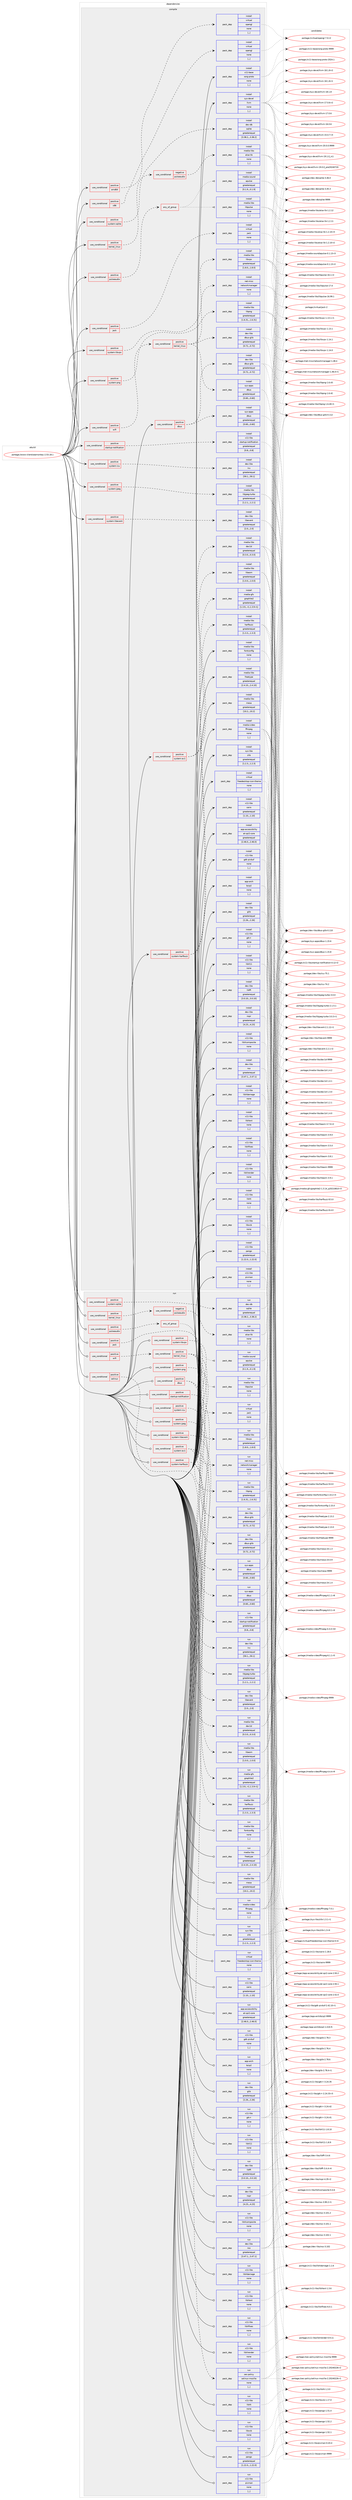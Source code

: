 digraph prolog {

# *************
# Graph options
# *************

newrank=true;
concentrate=true;
compound=true;
graph [rankdir=LR,fontname=Helvetica,fontsize=10,ranksep=1.5];#, ranksep=2.5, nodesep=0.2];
edge  [arrowhead=vee];
node  [fontname=Helvetica,fontsize=10];

# **********
# The ebuild
# **********

subgraph cluster_leftcol {
color=gray;
label=<<i>ebuild</i>>;
id [label="portage://www-client/seamonkey-2.53.18.1", color=red, width=4, href="../www-client/seamonkey-2.53.18.1.svg"];
}

# ****************
# The dependencies
# ****************

subgraph cluster_midcol {
color=gray;
label=<<i>dependencies</i>>;
subgraph cluster_compile {
fillcolor="#eeeeee";
style=filled;
label=<<i>compile</i>>;
subgraph cond120210 {
dependency451724 [label=<<TABLE BORDER="0" CELLBORDER="1" CELLSPACING="0" CELLPADDING="4"><TR><TD ROWSPAN="3" CELLPADDING="10">use_conditional</TD></TR><TR><TD>positive</TD></TR><TR><TD>amd64</TD></TR></TABLE>>, shape=none, color=red];
subgraph pack328153 {
dependency451725 [label=<<TABLE BORDER="0" CELLBORDER="1" CELLSPACING="0" CELLPADDING="4" WIDTH="220"><TR><TD ROWSPAN="6" CELLPADDING="30">pack_dep</TD></TR><TR><TD WIDTH="110">install</TD></TR><TR><TD>virtual</TD></TR><TR><TD>opengl</TD></TR><TR><TD>none</TD></TR><TR><TD>[,,]</TD></TR></TABLE>>, shape=none, color=blue];
}
dependency451724:e -> dependency451725:w [weight=20,style="dashed",arrowhead="vee"];
}
id:e -> dependency451724:w [weight=20,style="solid",arrowhead="vee"];
subgraph cond120211 {
dependency451726 [label=<<TABLE BORDER="0" CELLBORDER="1" CELLSPACING="0" CELLPADDING="4"><TR><TD ROWSPAN="3" CELLPADDING="10">use_conditional</TD></TR><TR><TD>positive</TD></TR><TR><TD>dbus</TD></TR></TABLE>>, shape=none, color=red];
subgraph pack328154 {
dependency451727 [label=<<TABLE BORDER="0" CELLBORDER="1" CELLSPACING="0" CELLPADDING="4" WIDTH="220"><TR><TD ROWSPAN="6" CELLPADDING="30">pack_dep</TD></TR><TR><TD WIDTH="110">install</TD></TR><TR><TD>dev-libs</TD></TR><TR><TD>dbus-glib</TD></TR><TR><TD>greaterequal</TD></TR><TR><TD>[0.72,,,0.72]</TD></TR></TABLE>>, shape=none, color=blue];
}
dependency451726:e -> dependency451727:w [weight=20,style="dashed",arrowhead="vee"];
subgraph pack328155 {
dependency451728 [label=<<TABLE BORDER="0" CELLBORDER="1" CELLSPACING="0" CELLPADDING="4" WIDTH="220"><TR><TD ROWSPAN="6" CELLPADDING="30">pack_dep</TD></TR><TR><TD WIDTH="110">install</TD></TR><TR><TD>sys-apps</TD></TR><TR><TD>dbus</TD></TR><TR><TD>greaterequal</TD></TR><TR><TD>[0.60,,,0.60]</TD></TR></TABLE>>, shape=none, color=blue];
}
dependency451726:e -> dependency451728:w [weight=20,style="dashed",arrowhead="vee"];
}
id:e -> dependency451726:w [weight=20,style="solid",arrowhead="vee"];
subgraph cond120212 {
dependency451729 [label=<<TABLE BORDER="0" CELLBORDER="1" CELLSPACING="0" CELLPADDING="4"><TR><TD ROWSPAN="3" CELLPADDING="10">use_conditional</TD></TR><TR><TD>positive</TD></TR><TR><TD>jack</TD></TR></TABLE>>, shape=none, color=red];
subgraph pack328156 {
dependency451730 [label=<<TABLE BORDER="0" CELLBORDER="1" CELLSPACING="0" CELLPADDING="4" WIDTH="220"><TR><TD ROWSPAN="6" CELLPADDING="30">pack_dep</TD></TR><TR><TD WIDTH="110">install</TD></TR><TR><TD>virtual</TD></TR><TR><TD>jack</TD></TR><TR><TD>none</TD></TR><TR><TD>[,,]</TD></TR></TABLE>>, shape=none, color=blue];
}
dependency451729:e -> dependency451730:w [weight=20,style="dashed",arrowhead="vee"];
}
id:e -> dependency451729:w [weight=20,style="solid",arrowhead="vee"];
subgraph cond120213 {
dependency451731 [label=<<TABLE BORDER="0" CELLBORDER="1" CELLSPACING="0" CELLPADDING="4"><TR><TD ROWSPAN="3" CELLPADDING="10">use_conditional</TD></TR><TR><TD>positive</TD></TR><TR><TD>kernel_linux</TD></TR></TABLE>>, shape=none, color=red];
subgraph cond120214 {
dependency451732 [label=<<TABLE BORDER="0" CELLBORDER="1" CELLSPACING="0" CELLPADDING="4"><TR><TD ROWSPAN="3" CELLPADDING="10">use_conditional</TD></TR><TR><TD>negative</TD></TR><TR><TD>pulseaudio</TD></TR></TABLE>>, shape=none, color=red];
subgraph pack328157 {
dependency451733 [label=<<TABLE BORDER="0" CELLBORDER="1" CELLSPACING="0" CELLPADDING="4" WIDTH="220"><TR><TD ROWSPAN="6" CELLPADDING="30">pack_dep</TD></TR><TR><TD WIDTH="110">install</TD></TR><TR><TD>media-libs</TD></TR><TR><TD>alsa-lib</TD></TR><TR><TD>none</TD></TR><TR><TD>[,,]</TD></TR></TABLE>>, shape=none, color=blue];
}
dependency451732:e -> dependency451733:w [weight=20,style="dashed",arrowhead="vee"];
}
dependency451731:e -> dependency451732:w [weight=20,style="dashed",arrowhead="vee"];
}
id:e -> dependency451731:w [weight=20,style="solid",arrowhead="vee"];
subgraph cond120215 {
dependency451734 [label=<<TABLE BORDER="0" CELLBORDER="1" CELLSPACING="0" CELLPADDING="4"><TR><TD ROWSPAN="3" CELLPADDING="10">use_conditional</TD></TR><TR><TD>positive</TD></TR><TR><TD>pulseaudio</TD></TR></TABLE>>, shape=none, color=red];
subgraph any3119 {
dependency451735 [label=<<TABLE BORDER="0" CELLBORDER="1" CELLSPACING="0" CELLPADDING="4"><TR><TD CELLPADDING="10">any_of_group</TD></TR></TABLE>>, shape=none, color=red];subgraph pack328158 {
dependency451736 [label=<<TABLE BORDER="0" CELLBORDER="1" CELLSPACING="0" CELLPADDING="4" WIDTH="220"><TR><TD ROWSPAN="6" CELLPADDING="30">pack_dep</TD></TR><TR><TD WIDTH="110">install</TD></TR><TR><TD>media-libs</TD></TR><TR><TD>libpulse</TD></TR><TR><TD>none</TD></TR><TR><TD>[,,]</TD></TR></TABLE>>, shape=none, color=blue];
}
dependency451735:e -> dependency451736:w [weight=20,style="dotted",arrowhead="oinv"];
subgraph pack328159 {
dependency451737 [label=<<TABLE BORDER="0" CELLBORDER="1" CELLSPACING="0" CELLPADDING="4" WIDTH="220"><TR><TD ROWSPAN="6" CELLPADDING="30">pack_dep</TD></TR><TR><TD WIDTH="110">install</TD></TR><TR><TD>media-sound</TD></TR><TR><TD>apulse</TD></TR><TR><TD>greaterequal</TD></TR><TR><TD>[0.1.9,,,0.1.9]</TD></TR></TABLE>>, shape=none, color=blue];
}
dependency451735:e -> dependency451737:w [weight=20,style="dotted",arrowhead="oinv"];
}
dependency451734:e -> dependency451735:w [weight=20,style="dashed",arrowhead="vee"];
}
id:e -> dependency451734:w [weight=20,style="solid",arrowhead="vee"];
subgraph cond120216 {
dependency451738 [label=<<TABLE BORDER="0" CELLBORDER="1" CELLSPACING="0" CELLPADDING="4"><TR><TD ROWSPAN="3" CELLPADDING="10">use_conditional</TD></TR><TR><TD>positive</TD></TR><TR><TD>startup-notification</TD></TR></TABLE>>, shape=none, color=red];
subgraph pack328160 {
dependency451739 [label=<<TABLE BORDER="0" CELLBORDER="1" CELLSPACING="0" CELLPADDING="4" WIDTH="220"><TR><TD ROWSPAN="6" CELLPADDING="30">pack_dep</TD></TR><TR><TD WIDTH="110">install</TD></TR><TR><TD>x11-libs</TD></TR><TR><TD>startup-notification</TD></TR><TR><TD>greaterequal</TD></TR><TR><TD>[0.8,,,0.8]</TD></TR></TABLE>>, shape=none, color=blue];
}
dependency451738:e -> dependency451739:w [weight=20,style="dashed",arrowhead="vee"];
}
id:e -> dependency451738:w [weight=20,style="solid",arrowhead="vee"];
subgraph cond120217 {
dependency451740 [label=<<TABLE BORDER="0" CELLBORDER="1" CELLSPACING="0" CELLPADDING="4"><TR><TD ROWSPAN="3" CELLPADDING="10">use_conditional</TD></TR><TR><TD>positive</TD></TR><TR><TD>system-av1</TD></TR></TABLE>>, shape=none, color=red];
subgraph pack328161 {
dependency451741 [label=<<TABLE BORDER="0" CELLBORDER="1" CELLSPACING="0" CELLPADDING="4" WIDTH="220"><TR><TD ROWSPAN="6" CELLPADDING="30">pack_dep</TD></TR><TR><TD WIDTH="110">install</TD></TR><TR><TD>media-libs</TD></TR><TR><TD>dav1d</TD></TR><TR><TD>greaterequal</TD></TR><TR><TD>[0.3.0,,,0.3.0]</TD></TR></TABLE>>, shape=none, color=blue];
}
dependency451740:e -> dependency451741:w [weight=20,style="dashed",arrowhead="vee"];
subgraph pack328162 {
dependency451742 [label=<<TABLE BORDER="0" CELLBORDER="1" CELLSPACING="0" CELLPADDING="4" WIDTH="220"><TR><TD ROWSPAN="6" CELLPADDING="30">pack_dep</TD></TR><TR><TD WIDTH="110">install</TD></TR><TR><TD>media-libs</TD></TR><TR><TD>libaom</TD></TR><TR><TD>greaterequal</TD></TR><TR><TD>[1.0.0,,,1.0.0]</TD></TR></TABLE>>, shape=none, color=blue];
}
dependency451740:e -> dependency451742:w [weight=20,style="dashed",arrowhead="vee"];
}
id:e -> dependency451740:w [weight=20,style="solid",arrowhead="vee"];
subgraph cond120218 {
dependency451743 [label=<<TABLE BORDER="0" CELLBORDER="1" CELLSPACING="0" CELLPADDING="4"><TR><TD ROWSPAN="3" CELLPADDING="10">use_conditional</TD></TR><TR><TD>positive</TD></TR><TR><TD>system-harfbuzz</TD></TR></TABLE>>, shape=none, color=red];
subgraph pack328163 {
dependency451744 [label=<<TABLE BORDER="0" CELLBORDER="1" CELLSPACING="0" CELLPADDING="4" WIDTH="220"><TR><TD ROWSPAN="6" CELLPADDING="30">pack_dep</TD></TR><TR><TD WIDTH="110">install</TD></TR><TR><TD>media-gfx</TD></TR><TR><TD>graphite2</TD></TR><TR><TD>greaterequal</TD></TR><TR><TD>[1.3.9,,-r1,1.3.9-r1]</TD></TR></TABLE>>, shape=none, color=blue];
}
dependency451743:e -> dependency451744:w [weight=20,style="dashed",arrowhead="vee"];
subgraph pack328164 {
dependency451745 [label=<<TABLE BORDER="0" CELLBORDER="1" CELLSPACING="0" CELLPADDING="4" WIDTH="220"><TR><TD ROWSPAN="6" CELLPADDING="30">pack_dep</TD></TR><TR><TD WIDTH="110">install</TD></TR><TR><TD>media-libs</TD></TR><TR><TD>harfbuzz</TD></TR><TR><TD>greaterequal</TD></TR><TR><TD>[1.3.3,,,1.3.3]</TD></TR></TABLE>>, shape=none, color=blue];
}
dependency451743:e -> dependency451745:w [weight=20,style="dashed",arrowhead="vee"];
}
id:e -> dependency451743:w [weight=20,style="solid",arrowhead="vee"];
subgraph cond120219 {
dependency451746 [label=<<TABLE BORDER="0" CELLBORDER="1" CELLSPACING="0" CELLPADDING="4"><TR><TD ROWSPAN="3" CELLPADDING="10">use_conditional</TD></TR><TR><TD>positive</TD></TR><TR><TD>system-icu</TD></TR></TABLE>>, shape=none, color=red];
subgraph pack328165 {
dependency451747 [label=<<TABLE BORDER="0" CELLBORDER="1" CELLSPACING="0" CELLPADDING="4" WIDTH="220"><TR><TD ROWSPAN="6" CELLPADDING="30">pack_dep</TD></TR><TR><TD WIDTH="110">install</TD></TR><TR><TD>dev-libs</TD></TR><TR><TD>icu</TD></TR><TR><TD>greaterequal</TD></TR><TR><TD>[59.1,,,59.1]</TD></TR></TABLE>>, shape=none, color=blue];
}
dependency451746:e -> dependency451747:w [weight=20,style="dashed",arrowhead="vee"];
}
id:e -> dependency451746:w [weight=20,style="solid",arrowhead="vee"];
subgraph cond120220 {
dependency451748 [label=<<TABLE BORDER="0" CELLBORDER="1" CELLSPACING="0" CELLPADDING="4"><TR><TD ROWSPAN="3" CELLPADDING="10">use_conditional</TD></TR><TR><TD>positive</TD></TR><TR><TD>system-jpeg</TD></TR></TABLE>>, shape=none, color=red];
subgraph pack328166 {
dependency451749 [label=<<TABLE BORDER="0" CELLBORDER="1" CELLSPACING="0" CELLPADDING="4" WIDTH="220"><TR><TD ROWSPAN="6" CELLPADDING="30">pack_dep</TD></TR><TR><TD WIDTH="110">install</TD></TR><TR><TD>media-libs</TD></TR><TR><TD>libjpeg-turbo</TD></TR><TR><TD>greaterequal</TD></TR><TR><TD>[1.2.1,,,1.2.1]</TD></TR></TABLE>>, shape=none, color=blue];
}
dependency451748:e -> dependency451749:w [weight=20,style="dashed",arrowhead="vee"];
}
id:e -> dependency451748:w [weight=20,style="solid",arrowhead="vee"];
subgraph cond120221 {
dependency451750 [label=<<TABLE BORDER="0" CELLBORDER="1" CELLSPACING="0" CELLPADDING="4"><TR><TD ROWSPAN="3" CELLPADDING="10">use_conditional</TD></TR><TR><TD>positive</TD></TR><TR><TD>system-libevent</TD></TR></TABLE>>, shape=none, color=red];
subgraph pack328167 {
dependency451751 [label=<<TABLE BORDER="0" CELLBORDER="1" CELLSPACING="0" CELLPADDING="4" WIDTH="220"><TR><TD ROWSPAN="6" CELLPADDING="30">pack_dep</TD></TR><TR><TD WIDTH="110">install</TD></TR><TR><TD>dev-libs</TD></TR><TR><TD>libevent</TD></TR><TR><TD>greaterequal</TD></TR><TR><TD>[2.0,,,2.0]</TD></TR></TABLE>>, shape=none, color=blue];
}
dependency451750:e -> dependency451751:w [weight=20,style="dashed",arrowhead="vee"];
}
id:e -> dependency451750:w [weight=20,style="solid",arrowhead="vee"];
subgraph cond120222 {
dependency451752 [label=<<TABLE BORDER="0" CELLBORDER="1" CELLSPACING="0" CELLPADDING="4"><TR><TD ROWSPAN="3" CELLPADDING="10">use_conditional</TD></TR><TR><TD>positive</TD></TR><TR><TD>system-libvpx</TD></TR></TABLE>>, shape=none, color=red];
subgraph pack328168 {
dependency451753 [label=<<TABLE BORDER="0" CELLBORDER="1" CELLSPACING="0" CELLPADDING="4" WIDTH="220"><TR><TD ROWSPAN="6" CELLPADDING="30">pack_dep</TD></TR><TR><TD WIDTH="110">install</TD></TR><TR><TD>media-libs</TD></TR><TR><TD>libvpx</TD></TR><TR><TD>greaterequal</TD></TR><TR><TD>[1.8.0,,,1.8.0]</TD></TR></TABLE>>, shape=none, color=blue];
}
dependency451752:e -> dependency451753:w [weight=20,style="dashed",arrowhead="vee"];
}
id:e -> dependency451752:w [weight=20,style="solid",arrowhead="vee"];
subgraph cond120223 {
dependency451754 [label=<<TABLE BORDER="0" CELLBORDER="1" CELLSPACING="0" CELLPADDING="4"><TR><TD ROWSPAN="3" CELLPADDING="10">use_conditional</TD></TR><TR><TD>positive</TD></TR><TR><TD>system-png</TD></TR></TABLE>>, shape=none, color=red];
subgraph pack328169 {
dependency451755 [label=<<TABLE BORDER="0" CELLBORDER="1" CELLSPACING="0" CELLPADDING="4" WIDTH="220"><TR><TD ROWSPAN="6" CELLPADDING="30">pack_dep</TD></TR><TR><TD WIDTH="110">install</TD></TR><TR><TD>media-libs</TD></TR><TR><TD>libpng</TD></TR><TR><TD>greaterequal</TD></TR><TR><TD>[1.6.31,,,1.6.31]</TD></TR></TABLE>>, shape=none, color=blue];
}
dependency451754:e -> dependency451755:w [weight=20,style="dashed",arrowhead="vee"];
}
id:e -> dependency451754:w [weight=20,style="solid",arrowhead="vee"];
subgraph cond120224 {
dependency451756 [label=<<TABLE BORDER="0" CELLBORDER="1" CELLSPACING="0" CELLPADDING="4"><TR><TD ROWSPAN="3" CELLPADDING="10">use_conditional</TD></TR><TR><TD>positive</TD></TR><TR><TD>system-sqlite</TD></TR></TABLE>>, shape=none, color=red];
subgraph pack328170 {
dependency451757 [label=<<TABLE BORDER="0" CELLBORDER="1" CELLSPACING="0" CELLPADDING="4" WIDTH="220"><TR><TD ROWSPAN="6" CELLPADDING="30">pack_dep</TD></TR><TR><TD WIDTH="110">install</TD></TR><TR><TD>dev-db</TD></TR><TR><TD>sqlite</TD></TR><TR><TD>greaterequal</TD></TR><TR><TD>[3.38.2,,,3.38.2]</TD></TR></TABLE>>, shape=none, color=blue];
}
dependency451756:e -> dependency451757:w [weight=20,style="dashed",arrowhead="vee"];
}
id:e -> dependency451756:w [weight=20,style="solid",arrowhead="vee"];
subgraph cond120225 {
dependency451758 [label=<<TABLE BORDER="0" CELLBORDER="1" CELLSPACING="0" CELLPADDING="4"><TR><TD ROWSPAN="3" CELLPADDING="10">use_conditional</TD></TR><TR><TD>positive</TD></TR><TR><TD>wifi</TD></TR></TABLE>>, shape=none, color=red];
subgraph cond120226 {
dependency451759 [label=<<TABLE BORDER="0" CELLBORDER="1" CELLSPACING="0" CELLPADDING="4"><TR><TD ROWSPAN="3" CELLPADDING="10">use_conditional</TD></TR><TR><TD>positive</TD></TR><TR><TD>kernel_linux</TD></TR></TABLE>>, shape=none, color=red];
subgraph pack328171 {
dependency451760 [label=<<TABLE BORDER="0" CELLBORDER="1" CELLSPACING="0" CELLPADDING="4" WIDTH="220"><TR><TD ROWSPAN="6" CELLPADDING="30">pack_dep</TD></TR><TR><TD WIDTH="110">install</TD></TR><TR><TD>dev-libs</TD></TR><TR><TD>dbus-glib</TD></TR><TR><TD>greaterequal</TD></TR><TR><TD>[0.72,,,0.72]</TD></TR></TABLE>>, shape=none, color=blue];
}
dependency451759:e -> dependency451760:w [weight=20,style="dashed",arrowhead="vee"];
subgraph pack328172 {
dependency451761 [label=<<TABLE BORDER="0" CELLBORDER="1" CELLSPACING="0" CELLPADDING="4" WIDTH="220"><TR><TD ROWSPAN="6" CELLPADDING="30">pack_dep</TD></TR><TR><TD WIDTH="110">install</TD></TR><TR><TD>net-misc</TD></TR><TR><TD>networkmanager</TD></TR><TR><TD>none</TD></TR><TR><TD>[,,]</TD></TR></TABLE>>, shape=none, color=blue];
}
dependency451759:e -> dependency451761:w [weight=20,style="dashed",arrowhead="vee"];
subgraph pack328173 {
dependency451762 [label=<<TABLE BORDER="0" CELLBORDER="1" CELLSPACING="0" CELLPADDING="4" WIDTH="220"><TR><TD ROWSPAN="6" CELLPADDING="30">pack_dep</TD></TR><TR><TD WIDTH="110">install</TD></TR><TR><TD>sys-apps</TD></TR><TR><TD>dbus</TD></TR><TR><TD>greaterequal</TD></TR><TR><TD>[0.60,,,0.60]</TD></TR></TABLE>>, shape=none, color=blue];
}
dependency451759:e -> dependency451762:w [weight=20,style="dashed",arrowhead="vee"];
}
dependency451758:e -> dependency451759:w [weight=20,style="dashed",arrowhead="vee"];
}
id:e -> dependency451758:w [weight=20,style="solid",arrowhead="vee"];
subgraph cond120227 {
dependency451763 [label=<<TABLE BORDER="0" CELLBORDER="1" CELLSPACING="0" CELLPADDING="4"><TR><TD ROWSPAN="3" CELLPADDING="10">use_conditional</TD></TR><TR><TD>positive</TD></TR><TR><TD>x86</TD></TR></TABLE>>, shape=none, color=red];
subgraph pack328174 {
dependency451764 [label=<<TABLE BORDER="0" CELLBORDER="1" CELLSPACING="0" CELLPADDING="4" WIDTH="220"><TR><TD ROWSPAN="6" CELLPADDING="30">pack_dep</TD></TR><TR><TD WIDTH="110">install</TD></TR><TR><TD>virtual</TD></TR><TR><TD>opengl</TD></TR><TR><TD>none</TD></TR><TR><TD>[,,]</TD></TR></TABLE>>, shape=none, color=blue];
}
dependency451763:e -> dependency451764:w [weight=20,style="dashed",arrowhead="vee"];
}
id:e -> dependency451763:w [weight=20,style="solid",arrowhead="vee"];
subgraph pack328175 {
dependency451765 [label=<<TABLE BORDER="0" CELLBORDER="1" CELLSPACING="0" CELLPADDING="4" WIDTH="220"><TR><TD ROWSPAN="6" CELLPADDING="30">pack_dep</TD></TR><TR><TD WIDTH="110">install</TD></TR><TR><TD>app-accessibility</TD></TR><TR><TD>at-spi2-core</TD></TR><TR><TD>greaterequal</TD></TR><TR><TD>[2.46.0,,,2.46.0]</TD></TR></TABLE>>, shape=none, color=blue];
}
id:e -> dependency451765:w [weight=20,style="solid",arrowhead="vee"];
subgraph pack328176 {
dependency451766 [label=<<TABLE BORDER="0" CELLBORDER="1" CELLSPACING="0" CELLPADDING="4" WIDTH="220"><TR><TD ROWSPAN="6" CELLPADDING="30">pack_dep</TD></TR><TR><TD WIDTH="110">install</TD></TR><TR><TD>app-arch</TD></TR><TR><TD>bzip2</TD></TR><TR><TD>none</TD></TR><TR><TD>[,,]</TD></TR></TABLE>>, shape=none, color=blue];
}
id:e -> dependency451766:w [weight=20,style="solid",arrowhead="vee"];
subgraph pack328177 {
dependency451767 [label=<<TABLE BORDER="0" CELLBORDER="1" CELLSPACING="0" CELLPADDING="4" WIDTH="220"><TR><TD ROWSPAN="6" CELLPADDING="30">pack_dep</TD></TR><TR><TD WIDTH="110">install</TD></TR><TR><TD>dev-libs</TD></TR><TR><TD>glib</TD></TR><TR><TD>greaterequal</TD></TR><TR><TD>[2.26,,,2.26]</TD></TR></TABLE>>, shape=none, color=blue];
}
id:e -> dependency451767:w [weight=20,style="solid",arrowhead="vee"];
subgraph pack328178 {
dependency451768 [label=<<TABLE BORDER="0" CELLBORDER="1" CELLSPACING="0" CELLPADDING="4" WIDTH="220"><TR><TD ROWSPAN="6" CELLPADDING="30">pack_dep</TD></TR><TR><TD WIDTH="110">install</TD></TR><TR><TD>dev-libs</TD></TR><TR><TD>libffi</TD></TR><TR><TD>greaterequal</TD></TR><TR><TD>[3.0.10,,,3.0.10]</TD></TR></TABLE>>, shape=none, color=blue];
}
id:e -> dependency451768:w [weight=20,style="solid",arrowhead="vee"];
subgraph pack328179 {
dependency451769 [label=<<TABLE BORDER="0" CELLBORDER="1" CELLSPACING="0" CELLPADDING="4" WIDTH="220"><TR><TD ROWSPAN="6" CELLPADDING="30">pack_dep</TD></TR><TR><TD WIDTH="110">install</TD></TR><TR><TD>dev-libs</TD></TR><TR><TD>nspr</TD></TR><TR><TD>greaterequal</TD></TR><TR><TD>[4.23,,,4.23]</TD></TR></TABLE>>, shape=none, color=blue];
}
id:e -> dependency451769:w [weight=20,style="solid",arrowhead="vee"];
subgraph pack328180 {
dependency451770 [label=<<TABLE BORDER="0" CELLBORDER="1" CELLSPACING="0" CELLPADDING="4" WIDTH="220"><TR><TD ROWSPAN="6" CELLPADDING="30">pack_dep</TD></TR><TR><TD WIDTH="110">install</TD></TR><TR><TD>dev-libs</TD></TR><TR><TD>nss</TD></TR><TR><TD>greaterequal</TD></TR><TR><TD>[3.47.1,,,3.47.1]</TD></TR></TABLE>>, shape=none, color=blue];
}
id:e -> dependency451770:w [weight=20,style="solid",arrowhead="vee"];
subgraph pack328181 {
dependency451771 [label=<<TABLE BORDER="0" CELLBORDER="1" CELLSPACING="0" CELLPADDING="4" WIDTH="220"><TR><TD ROWSPAN="6" CELLPADDING="30">pack_dep</TD></TR><TR><TD WIDTH="110">install</TD></TR><TR><TD>media-libs</TD></TR><TR><TD>fontconfig</TD></TR><TR><TD>none</TD></TR><TR><TD>[,,]</TD></TR></TABLE>>, shape=none, color=blue];
}
id:e -> dependency451771:w [weight=20,style="solid",arrowhead="vee"];
subgraph pack328182 {
dependency451772 [label=<<TABLE BORDER="0" CELLBORDER="1" CELLSPACING="0" CELLPADDING="4" WIDTH="220"><TR><TD ROWSPAN="6" CELLPADDING="30">pack_dep</TD></TR><TR><TD WIDTH="110">install</TD></TR><TR><TD>media-libs</TD></TR><TR><TD>freetype</TD></TR><TR><TD>greaterequal</TD></TR><TR><TD>[2.4.10,,,2.4.10]</TD></TR></TABLE>>, shape=none, color=blue];
}
id:e -> dependency451772:w [weight=20,style="solid",arrowhead="vee"];
subgraph pack328183 {
dependency451773 [label=<<TABLE BORDER="0" CELLBORDER="1" CELLSPACING="0" CELLPADDING="4" WIDTH="220"><TR><TD ROWSPAN="6" CELLPADDING="30">pack_dep</TD></TR><TR><TD WIDTH="110">install</TD></TR><TR><TD>media-libs</TD></TR><TR><TD>mesa</TD></TR><TR><TD>greaterequal</TD></TR><TR><TD>[10.2,,,10.2]</TD></TR></TABLE>>, shape=none, color=blue];
}
id:e -> dependency451773:w [weight=20,style="solid",arrowhead="vee"];
subgraph pack328184 {
dependency451774 [label=<<TABLE BORDER="0" CELLBORDER="1" CELLSPACING="0" CELLPADDING="4" WIDTH="220"><TR><TD ROWSPAN="6" CELLPADDING="30">pack_dep</TD></TR><TR><TD WIDTH="110">install</TD></TR><TR><TD>media-video</TD></TR><TR><TD>ffmpeg</TD></TR><TR><TD>none</TD></TR><TR><TD>[,,]</TD></TR></TABLE>>, shape=none, color=blue];
}
id:e -> dependency451774:w [weight=20,style="solid",arrowhead="vee"];
subgraph pack328185 {
dependency451775 [label=<<TABLE BORDER="0" CELLBORDER="1" CELLSPACING="0" CELLPADDING="4" WIDTH="220"><TR><TD ROWSPAN="6" CELLPADDING="30">pack_dep</TD></TR><TR><TD WIDTH="110">install</TD></TR><TR><TD>sys-libs</TD></TR><TR><TD>zlib</TD></TR><TR><TD>greaterequal</TD></TR><TR><TD>[1.2.3,,,1.2.3]</TD></TR></TABLE>>, shape=none, color=blue];
}
id:e -> dependency451775:w [weight=20,style="solid",arrowhead="vee"];
subgraph pack328186 {
dependency451776 [label=<<TABLE BORDER="0" CELLBORDER="1" CELLSPACING="0" CELLPADDING="4" WIDTH="220"><TR><TD ROWSPAN="6" CELLPADDING="30">pack_dep</TD></TR><TR><TD WIDTH="110">install</TD></TR><TR><TD>virtual</TD></TR><TR><TD>freedesktop-icon-theme</TD></TR><TR><TD>none</TD></TR><TR><TD>[,,]</TD></TR></TABLE>>, shape=none, color=blue];
}
id:e -> dependency451776:w [weight=20,style="solid",arrowhead="vee"];
subgraph pack328187 {
dependency451777 [label=<<TABLE BORDER="0" CELLBORDER="1" CELLSPACING="0" CELLPADDING="4" WIDTH="220"><TR><TD ROWSPAN="6" CELLPADDING="30">pack_dep</TD></TR><TR><TD WIDTH="110">install</TD></TR><TR><TD>x11-base</TD></TR><TR><TD>xorg-proto</TD></TR><TR><TD>none</TD></TR><TR><TD>[,,]</TD></TR></TABLE>>, shape=none, color=blue];
}
id:e -> dependency451777:w [weight=20,style="solid",arrowhead="vee"];
subgraph pack328188 {
dependency451778 [label=<<TABLE BORDER="0" CELLBORDER="1" CELLSPACING="0" CELLPADDING="4" WIDTH="220"><TR><TD ROWSPAN="6" CELLPADDING="30">pack_dep</TD></TR><TR><TD WIDTH="110">install</TD></TR><TR><TD>x11-libs</TD></TR><TR><TD>cairo</TD></TR><TR><TD>greaterequal</TD></TR><TR><TD>[1.10,,,1.10]</TD></TR></TABLE>>, shape=none, color=blue];
}
id:e -> dependency451778:w [weight=20,style="solid",arrowhead="vee"];
subgraph pack328189 {
dependency451779 [label=<<TABLE BORDER="0" CELLBORDER="1" CELLSPACING="0" CELLPADDING="4" WIDTH="220"><TR><TD ROWSPAN="6" CELLPADDING="30">pack_dep</TD></TR><TR><TD WIDTH="110">install</TD></TR><TR><TD>x11-libs</TD></TR><TR><TD>gdk-pixbuf</TD></TR><TR><TD>none</TD></TR><TR><TD>[,,]</TD></TR></TABLE>>, shape=none, color=blue];
}
id:e -> dependency451779:w [weight=20,style="solid",arrowhead="vee"];
subgraph pack328190 {
dependency451780 [label=<<TABLE BORDER="0" CELLBORDER="1" CELLSPACING="0" CELLPADDING="4" WIDTH="220"><TR><TD ROWSPAN="6" CELLPADDING="30">pack_dep</TD></TR><TR><TD WIDTH="110">install</TD></TR><TR><TD>x11-libs</TD></TR><TR><TD>gtk+</TD></TR><TR><TD>none</TD></TR><TR><TD>[,,]</TD></TR></TABLE>>, shape=none, color=blue];
}
id:e -> dependency451780:w [weight=20,style="solid",arrowhead="vee"];
subgraph pack328191 {
dependency451781 [label=<<TABLE BORDER="0" CELLBORDER="1" CELLSPACING="0" CELLPADDING="4" WIDTH="220"><TR><TD ROWSPAN="6" CELLPADDING="30">pack_dep</TD></TR><TR><TD WIDTH="110">install</TD></TR><TR><TD>x11-libs</TD></TR><TR><TD>libX11</TD></TR><TR><TD>none</TD></TR><TR><TD>[,,]</TD></TR></TABLE>>, shape=none, color=blue];
}
id:e -> dependency451781:w [weight=20,style="solid",arrowhead="vee"];
subgraph pack328192 {
dependency451782 [label=<<TABLE BORDER="0" CELLBORDER="1" CELLSPACING="0" CELLPADDING="4" WIDTH="220"><TR><TD ROWSPAN="6" CELLPADDING="30">pack_dep</TD></TR><TR><TD WIDTH="110">install</TD></TR><TR><TD>x11-libs</TD></TR><TR><TD>libXcomposite</TD></TR><TR><TD>none</TD></TR><TR><TD>[,,]</TD></TR></TABLE>>, shape=none, color=blue];
}
id:e -> dependency451782:w [weight=20,style="solid",arrowhead="vee"];
subgraph pack328193 {
dependency451783 [label=<<TABLE BORDER="0" CELLBORDER="1" CELLSPACING="0" CELLPADDING="4" WIDTH="220"><TR><TD ROWSPAN="6" CELLPADDING="30">pack_dep</TD></TR><TR><TD WIDTH="110">install</TD></TR><TR><TD>x11-libs</TD></TR><TR><TD>libXdamage</TD></TR><TR><TD>none</TD></TR><TR><TD>[,,]</TD></TR></TABLE>>, shape=none, color=blue];
}
id:e -> dependency451783:w [weight=20,style="solid",arrowhead="vee"];
subgraph pack328194 {
dependency451784 [label=<<TABLE BORDER="0" CELLBORDER="1" CELLSPACING="0" CELLPADDING="4" WIDTH="220"><TR><TD ROWSPAN="6" CELLPADDING="30">pack_dep</TD></TR><TR><TD WIDTH="110">install</TD></TR><TR><TD>x11-libs</TD></TR><TR><TD>libXext</TD></TR><TR><TD>none</TD></TR><TR><TD>[,,]</TD></TR></TABLE>>, shape=none, color=blue];
}
id:e -> dependency451784:w [weight=20,style="solid",arrowhead="vee"];
subgraph pack328195 {
dependency451785 [label=<<TABLE BORDER="0" CELLBORDER="1" CELLSPACING="0" CELLPADDING="4" WIDTH="220"><TR><TD ROWSPAN="6" CELLPADDING="30">pack_dep</TD></TR><TR><TD WIDTH="110">install</TD></TR><TR><TD>x11-libs</TD></TR><TR><TD>libXfixes</TD></TR><TR><TD>none</TD></TR><TR><TD>[,,]</TD></TR></TABLE>>, shape=none, color=blue];
}
id:e -> dependency451785:w [weight=20,style="solid",arrowhead="vee"];
subgraph pack328196 {
dependency451786 [label=<<TABLE BORDER="0" CELLBORDER="1" CELLSPACING="0" CELLPADDING="4" WIDTH="220"><TR><TD ROWSPAN="6" CELLPADDING="30">pack_dep</TD></TR><TR><TD WIDTH="110">install</TD></TR><TR><TD>x11-libs</TD></TR><TR><TD>libXrender</TD></TR><TR><TD>none</TD></TR><TR><TD>[,,]</TD></TR></TABLE>>, shape=none, color=blue];
}
id:e -> dependency451786:w [weight=20,style="solid",arrowhead="vee"];
subgraph pack328197 {
dependency451787 [label=<<TABLE BORDER="0" CELLBORDER="1" CELLSPACING="0" CELLPADDING="4" WIDTH="220"><TR><TD ROWSPAN="6" CELLPADDING="30">pack_dep</TD></TR><TR><TD WIDTH="110">install</TD></TR><TR><TD>x11-libs</TD></TR><TR><TD>libXt</TD></TR><TR><TD>none</TD></TR><TR><TD>[,,]</TD></TR></TABLE>>, shape=none, color=blue];
}
id:e -> dependency451787:w [weight=20,style="solid",arrowhead="vee"];
subgraph pack328198 {
dependency451788 [label=<<TABLE BORDER="0" CELLBORDER="1" CELLSPACING="0" CELLPADDING="4" WIDTH="220"><TR><TD ROWSPAN="6" CELLPADDING="30">pack_dep</TD></TR><TR><TD WIDTH="110">install</TD></TR><TR><TD>x11-libs</TD></TR><TR><TD>libxcb</TD></TR><TR><TD>none</TD></TR><TR><TD>[,,]</TD></TR></TABLE>>, shape=none, color=blue];
}
id:e -> dependency451788:w [weight=20,style="solid",arrowhead="vee"];
subgraph pack328199 {
dependency451789 [label=<<TABLE BORDER="0" CELLBORDER="1" CELLSPACING="0" CELLPADDING="4" WIDTH="220"><TR><TD ROWSPAN="6" CELLPADDING="30">pack_dep</TD></TR><TR><TD WIDTH="110">install</TD></TR><TR><TD>x11-libs</TD></TR><TR><TD>pango</TD></TR><TR><TD>greaterequal</TD></TR><TR><TD>[1.22.0,,,1.22.0]</TD></TR></TABLE>>, shape=none, color=blue];
}
id:e -> dependency451789:w [weight=20,style="solid",arrowhead="vee"];
subgraph pack328200 {
dependency451790 [label=<<TABLE BORDER="0" CELLBORDER="1" CELLSPACING="0" CELLPADDING="4" WIDTH="220"><TR><TD ROWSPAN="6" CELLPADDING="30">pack_dep</TD></TR><TR><TD WIDTH="110">install</TD></TR><TR><TD>x11-libs</TD></TR><TR><TD>pixman</TD></TR><TR><TD>none</TD></TR><TR><TD>[,,]</TD></TR></TABLE>>, shape=none, color=blue];
}
id:e -> dependency451790:w [weight=20,style="solid",arrowhead="vee"];
subgraph pack328201 {
dependency451791 [label=<<TABLE BORDER="0" CELLBORDER="1" CELLSPACING="0" CELLPADDING="4" WIDTH="220"><TR><TD ROWSPAN="6" CELLPADDING="30">pack_dep</TD></TR><TR><TD WIDTH="110">install</TD></TR><TR><TD>sys-devel</TD></TR><TR><TD>llvm</TD></TR><TR><TD>none</TD></TR><TR><TD>[,,]</TD></TR></TABLE>>, shape=none, color=blue];
}
id:e -> dependency451791:w [weight=20,style="solid",arrowhead="vee"];
}
subgraph cluster_compileandrun {
fillcolor="#eeeeee";
style=filled;
label=<<i>compile and run</i>>;
}
subgraph cluster_run {
fillcolor="#eeeeee";
style=filled;
label=<<i>run</i>>;
subgraph cond120228 {
dependency451792 [label=<<TABLE BORDER="0" CELLBORDER="1" CELLSPACING="0" CELLPADDING="4"><TR><TD ROWSPAN="3" CELLPADDING="10">use_conditional</TD></TR><TR><TD>positive</TD></TR><TR><TD>dbus</TD></TR></TABLE>>, shape=none, color=red];
subgraph pack328202 {
dependency451793 [label=<<TABLE BORDER="0" CELLBORDER="1" CELLSPACING="0" CELLPADDING="4" WIDTH="220"><TR><TD ROWSPAN="6" CELLPADDING="30">pack_dep</TD></TR><TR><TD WIDTH="110">run</TD></TR><TR><TD>dev-libs</TD></TR><TR><TD>dbus-glib</TD></TR><TR><TD>greaterequal</TD></TR><TR><TD>[0.72,,,0.72]</TD></TR></TABLE>>, shape=none, color=blue];
}
dependency451792:e -> dependency451793:w [weight=20,style="dashed",arrowhead="vee"];
subgraph pack328203 {
dependency451794 [label=<<TABLE BORDER="0" CELLBORDER="1" CELLSPACING="0" CELLPADDING="4" WIDTH="220"><TR><TD ROWSPAN="6" CELLPADDING="30">pack_dep</TD></TR><TR><TD WIDTH="110">run</TD></TR><TR><TD>sys-apps</TD></TR><TR><TD>dbus</TD></TR><TR><TD>greaterequal</TD></TR><TR><TD>[0.60,,,0.60]</TD></TR></TABLE>>, shape=none, color=blue];
}
dependency451792:e -> dependency451794:w [weight=20,style="dashed",arrowhead="vee"];
}
id:e -> dependency451792:w [weight=20,style="solid",arrowhead="odot"];
subgraph cond120229 {
dependency451795 [label=<<TABLE BORDER="0" CELLBORDER="1" CELLSPACING="0" CELLPADDING="4"><TR><TD ROWSPAN="3" CELLPADDING="10">use_conditional</TD></TR><TR><TD>positive</TD></TR><TR><TD>jack</TD></TR></TABLE>>, shape=none, color=red];
subgraph pack328204 {
dependency451796 [label=<<TABLE BORDER="0" CELLBORDER="1" CELLSPACING="0" CELLPADDING="4" WIDTH="220"><TR><TD ROWSPAN="6" CELLPADDING="30">pack_dep</TD></TR><TR><TD WIDTH="110">run</TD></TR><TR><TD>virtual</TD></TR><TR><TD>jack</TD></TR><TR><TD>none</TD></TR><TR><TD>[,,]</TD></TR></TABLE>>, shape=none, color=blue];
}
dependency451795:e -> dependency451796:w [weight=20,style="dashed",arrowhead="vee"];
}
id:e -> dependency451795:w [weight=20,style="solid",arrowhead="odot"];
subgraph cond120230 {
dependency451797 [label=<<TABLE BORDER="0" CELLBORDER="1" CELLSPACING="0" CELLPADDING="4"><TR><TD ROWSPAN="3" CELLPADDING="10">use_conditional</TD></TR><TR><TD>positive</TD></TR><TR><TD>kernel_linux</TD></TR></TABLE>>, shape=none, color=red];
subgraph cond120231 {
dependency451798 [label=<<TABLE BORDER="0" CELLBORDER="1" CELLSPACING="0" CELLPADDING="4"><TR><TD ROWSPAN="3" CELLPADDING="10">use_conditional</TD></TR><TR><TD>negative</TD></TR><TR><TD>pulseaudio</TD></TR></TABLE>>, shape=none, color=red];
subgraph pack328205 {
dependency451799 [label=<<TABLE BORDER="0" CELLBORDER="1" CELLSPACING="0" CELLPADDING="4" WIDTH="220"><TR><TD ROWSPAN="6" CELLPADDING="30">pack_dep</TD></TR><TR><TD WIDTH="110">run</TD></TR><TR><TD>media-libs</TD></TR><TR><TD>alsa-lib</TD></TR><TR><TD>none</TD></TR><TR><TD>[,,]</TD></TR></TABLE>>, shape=none, color=blue];
}
dependency451798:e -> dependency451799:w [weight=20,style="dashed",arrowhead="vee"];
}
dependency451797:e -> dependency451798:w [weight=20,style="dashed",arrowhead="vee"];
}
id:e -> dependency451797:w [weight=20,style="solid",arrowhead="odot"];
subgraph cond120232 {
dependency451800 [label=<<TABLE BORDER="0" CELLBORDER="1" CELLSPACING="0" CELLPADDING="4"><TR><TD ROWSPAN="3" CELLPADDING="10">use_conditional</TD></TR><TR><TD>positive</TD></TR><TR><TD>pulseaudio</TD></TR></TABLE>>, shape=none, color=red];
subgraph any3120 {
dependency451801 [label=<<TABLE BORDER="0" CELLBORDER="1" CELLSPACING="0" CELLPADDING="4"><TR><TD CELLPADDING="10">any_of_group</TD></TR></TABLE>>, shape=none, color=red];subgraph pack328206 {
dependency451802 [label=<<TABLE BORDER="0" CELLBORDER="1" CELLSPACING="0" CELLPADDING="4" WIDTH="220"><TR><TD ROWSPAN="6" CELLPADDING="30">pack_dep</TD></TR><TR><TD WIDTH="110">run</TD></TR><TR><TD>media-libs</TD></TR><TR><TD>libpulse</TD></TR><TR><TD>none</TD></TR><TR><TD>[,,]</TD></TR></TABLE>>, shape=none, color=blue];
}
dependency451801:e -> dependency451802:w [weight=20,style="dotted",arrowhead="oinv"];
subgraph pack328207 {
dependency451803 [label=<<TABLE BORDER="0" CELLBORDER="1" CELLSPACING="0" CELLPADDING="4" WIDTH="220"><TR><TD ROWSPAN="6" CELLPADDING="30">pack_dep</TD></TR><TR><TD WIDTH="110">run</TD></TR><TR><TD>media-sound</TD></TR><TR><TD>apulse</TD></TR><TR><TD>greaterequal</TD></TR><TR><TD>[0.1.9,,,0.1.9]</TD></TR></TABLE>>, shape=none, color=blue];
}
dependency451801:e -> dependency451803:w [weight=20,style="dotted",arrowhead="oinv"];
}
dependency451800:e -> dependency451801:w [weight=20,style="dashed",arrowhead="vee"];
}
id:e -> dependency451800:w [weight=20,style="solid",arrowhead="odot"];
subgraph cond120233 {
dependency451804 [label=<<TABLE BORDER="0" CELLBORDER="1" CELLSPACING="0" CELLPADDING="4"><TR><TD ROWSPAN="3" CELLPADDING="10">use_conditional</TD></TR><TR><TD>positive</TD></TR><TR><TD>selinux</TD></TR></TABLE>>, shape=none, color=red];
subgraph pack328208 {
dependency451805 [label=<<TABLE BORDER="0" CELLBORDER="1" CELLSPACING="0" CELLPADDING="4" WIDTH="220"><TR><TD ROWSPAN="6" CELLPADDING="30">pack_dep</TD></TR><TR><TD WIDTH="110">run</TD></TR><TR><TD>sec-policy</TD></TR><TR><TD>selinux-mozilla</TD></TR><TR><TD>none</TD></TR><TR><TD>[,,]</TD></TR></TABLE>>, shape=none, color=blue];
}
dependency451804:e -> dependency451805:w [weight=20,style="dashed",arrowhead="vee"];
}
id:e -> dependency451804:w [weight=20,style="solid",arrowhead="odot"];
subgraph cond120234 {
dependency451806 [label=<<TABLE BORDER="0" CELLBORDER="1" CELLSPACING="0" CELLPADDING="4"><TR><TD ROWSPAN="3" CELLPADDING="10">use_conditional</TD></TR><TR><TD>positive</TD></TR><TR><TD>startup-notification</TD></TR></TABLE>>, shape=none, color=red];
subgraph pack328209 {
dependency451807 [label=<<TABLE BORDER="0" CELLBORDER="1" CELLSPACING="0" CELLPADDING="4" WIDTH="220"><TR><TD ROWSPAN="6" CELLPADDING="30">pack_dep</TD></TR><TR><TD WIDTH="110">run</TD></TR><TR><TD>x11-libs</TD></TR><TR><TD>startup-notification</TD></TR><TR><TD>greaterequal</TD></TR><TR><TD>[0.8,,,0.8]</TD></TR></TABLE>>, shape=none, color=blue];
}
dependency451806:e -> dependency451807:w [weight=20,style="dashed",arrowhead="vee"];
}
id:e -> dependency451806:w [weight=20,style="solid",arrowhead="odot"];
subgraph cond120235 {
dependency451808 [label=<<TABLE BORDER="0" CELLBORDER="1" CELLSPACING="0" CELLPADDING="4"><TR><TD ROWSPAN="3" CELLPADDING="10">use_conditional</TD></TR><TR><TD>positive</TD></TR><TR><TD>system-av1</TD></TR></TABLE>>, shape=none, color=red];
subgraph pack328210 {
dependency451809 [label=<<TABLE BORDER="0" CELLBORDER="1" CELLSPACING="0" CELLPADDING="4" WIDTH="220"><TR><TD ROWSPAN="6" CELLPADDING="30">pack_dep</TD></TR><TR><TD WIDTH="110">run</TD></TR><TR><TD>media-libs</TD></TR><TR><TD>dav1d</TD></TR><TR><TD>greaterequal</TD></TR><TR><TD>[0.3.0,,,0.3.0]</TD></TR></TABLE>>, shape=none, color=blue];
}
dependency451808:e -> dependency451809:w [weight=20,style="dashed",arrowhead="vee"];
subgraph pack328211 {
dependency451810 [label=<<TABLE BORDER="0" CELLBORDER="1" CELLSPACING="0" CELLPADDING="4" WIDTH="220"><TR><TD ROWSPAN="6" CELLPADDING="30">pack_dep</TD></TR><TR><TD WIDTH="110">run</TD></TR><TR><TD>media-libs</TD></TR><TR><TD>libaom</TD></TR><TR><TD>greaterequal</TD></TR><TR><TD>[1.0.0,,,1.0.0]</TD></TR></TABLE>>, shape=none, color=blue];
}
dependency451808:e -> dependency451810:w [weight=20,style="dashed",arrowhead="vee"];
}
id:e -> dependency451808:w [weight=20,style="solid",arrowhead="odot"];
subgraph cond120236 {
dependency451811 [label=<<TABLE BORDER="0" CELLBORDER="1" CELLSPACING="0" CELLPADDING="4"><TR><TD ROWSPAN="3" CELLPADDING="10">use_conditional</TD></TR><TR><TD>positive</TD></TR><TR><TD>system-harfbuzz</TD></TR></TABLE>>, shape=none, color=red];
subgraph pack328212 {
dependency451812 [label=<<TABLE BORDER="0" CELLBORDER="1" CELLSPACING="0" CELLPADDING="4" WIDTH="220"><TR><TD ROWSPAN="6" CELLPADDING="30">pack_dep</TD></TR><TR><TD WIDTH="110">run</TD></TR><TR><TD>media-gfx</TD></TR><TR><TD>graphite2</TD></TR><TR><TD>greaterequal</TD></TR><TR><TD>[1.3.9,,-r1,1.3.9-r1]</TD></TR></TABLE>>, shape=none, color=blue];
}
dependency451811:e -> dependency451812:w [weight=20,style="dashed",arrowhead="vee"];
subgraph pack328213 {
dependency451813 [label=<<TABLE BORDER="0" CELLBORDER="1" CELLSPACING="0" CELLPADDING="4" WIDTH="220"><TR><TD ROWSPAN="6" CELLPADDING="30">pack_dep</TD></TR><TR><TD WIDTH="110">run</TD></TR><TR><TD>media-libs</TD></TR><TR><TD>harfbuzz</TD></TR><TR><TD>greaterequal</TD></TR><TR><TD>[1.3.3,,,1.3.3]</TD></TR></TABLE>>, shape=none, color=blue];
}
dependency451811:e -> dependency451813:w [weight=20,style="dashed",arrowhead="vee"];
}
id:e -> dependency451811:w [weight=20,style="solid",arrowhead="odot"];
subgraph cond120237 {
dependency451814 [label=<<TABLE BORDER="0" CELLBORDER="1" CELLSPACING="0" CELLPADDING="4"><TR><TD ROWSPAN="3" CELLPADDING="10">use_conditional</TD></TR><TR><TD>positive</TD></TR><TR><TD>system-icu</TD></TR></TABLE>>, shape=none, color=red];
subgraph pack328214 {
dependency451815 [label=<<TABLE BORDER="0" CELLBORDER="1" CELLSPACING="0" CELLPADDING="4" WIDTH="220"><TR><TD ROWSPAN="6" CELLPADDING="30">pack_dep</TD></TR><TR><TD WIDTH="110">run</TD></TR><TR><TD>dev-libs</TD></TR><TR><TD>icu</TD></TR><TR><TD>greaterequal</TD></TR><TR><TD>[59.1,,,59.1]</TD></TR></TABLE>>, shape=none, color=blue];
}
dependency451814:e -> dependency451815:w [weight=20,style="dashed",arrowhead="vee"];
}
id:e -> dependency451814:w [weight=20,style="solid",arrowhead="odot"];
subgraph cond120238 {
dependency451816 [label=<<TABLE BORDER="0" CELLBORDER="1" CELLSPACING="0" CELLPADDING="4"><TR><TD ROWSPAN="3" CELLPADDING="10">use_conditional</TD></TR><TR><TD>positive</TD></TR><TR><TD>system-jpeg</TD></TR></TABLE>>, shape=none, color=red];
subgraph pack328215 {
dependency451817 [label=<<TABLE BORDER="0" CELLBORDER="1" CELLSPACING="0" CELLPADDING="4" WIDTH="220"><TR><TD ROWSPAN="6" CELLPADDING="30">pack_dep</TD></TR><TR><TD WIDTH="110">run</TD></TR><TR><TD>media-libs</TD></TR><TR><TD>libjpeg-turbo</TD></TR><TR><TD>greaterequal</TD></TR><TR><TD>[1.2.1,,,1.2.1]</TD></TR></TABLE>>, shape=none, color=blue];
}
dependency451816:e -> dependency451817:w [weight=20,style="dashed",arrowhead="vee"];
}
id:e -> dependency451816:w [weight=20,style="solid",arrowhead="odot"];
subgraph cond120239 {
dependency451818 [label=<<TABLE BORDER="0" CELLBORDER="1" CELLSPACING="0" CELLPADDING="4"><TR><TD ROWSPAN="3" CELLPADDING="10">use_conditional</TD></TR><TR><TD>positive</TD></TR><TR><TD>system-libevent</TD></TR></TABLE>>, shape=none, color=red];
subgraph pack328216 {
dependency451819 [label=<<TABLE BORDER="0" CELLBORDER="1" CELLSPACING="0" CELLPADDING="4" WIDTH="220"><TR><TD ROWSPAN="6" CELLPADDING="30">pack_dep</TD></TR><TR><TD WIDTH="110">run</TD></TR><TR><TD>dev-libs</TD></TR><TR><TD>libevent</TD></TR><TR><TD>greaterequal</TD></TR><TR><TD>[2.0,,,2.0]</TD></TR></TABLE>>, shape=none, color=blue];
}
dependency451818:e -> dependency451819:w [weight=20,style="dashed",arrowhead="vee"];
}
id:e -> dependency451818:w [weight=20,style="solid",arrowhead="odot"];
subgraph cond120240 {
dependency451820 [label=<<TABLE BORDER="0" CELLBORDER="1" CELLSPACING="0" CELLPADDING="4"><TR><TD ROWSPAN="3" CELLPADDING="10">use_conditional</TD></TR><TR><TD>positive</TD></TR><TR><TD>system-libvpx</TD></TR></TABLE>>, shape=none, color=red];
subgraph pack328217 {
dependency451821 [label=<<TABLE BORDER="0" CELLBORDER="1" CELLSPACING="0" CELLPADDING="4" WIDTH="220"><TR><TD ROWSPAN="6" CELLPADDING="30">pack_dep</TD></TR><TR><TD WIDTH="110">run</TD></TR><TR><TD>media-libs</TD></TR><TR><TD>libvpx</TD></TR><TR><TD>greaterequal</TD></TR><TR><TD>[1.8.0,,,1.8.0]</TD></TR></TABLE>>, shape=none, color=blue];
}
dependency451820:e -> dependency451821:w [weight=20,style="dashed",arrowhead="vee"];
}
id:e -> dependency451820:w [weight=20,style="solid",arrowhead="odot"];
subgraph cond120241 {
dependency451822 [label=<<TABLE BORDER="0" CELLBORDER="1" CELLSPACING="0" CELLPADDING="4"><TR><TD ROWSPAN="3" CELLPADDING="10">use_conditional</TD></TR><TR><TD>positive</TD></TR><TR><TD>system-png</TD></TR></TABLE>>, shape=none, color=red];
subgraph pack328218 {
dependency451823 [label=<<TABLE BORDER="0" CELLBORDER="1" CELLSPACING="0" CELLPADDING="4" WIDTH="220"><TR><TD ROWSPAN="6" CELLPADDING="30">pack_dep</TD></TR><TR><TD WIDTH="110">run</TD></TR><TR><TD>media-libs</TD></TR><TR><TD>libpng</TD></TR><TR><TD>greaterequal</TD></TR><TR><TD>[1.6.31,,,1.6.31]</TD></TR></TABLE>>, shape=none, color=blue];
}
dependency451822:e -> dependency451823:w [weight=20,style="dashed",arrowhead="vee"];
}
id:e -> dependency451822:w [weight=20,style="solid",arrowhead="odot"];
subgraph cond120242 {
dependency451824 [label=<<TABLE BORDER="0" CELLBORDER="1" CELLSPACING="0" CELLPADDING="4"><TR><TD ROWSPAN="3" CELLPADDING="10">use_conditional</TD></TR><TR><TD>positive</TD></TR><TR><TD>system-sqlite</TD></TR></TABLE>>, shape=none, color=red];
subgraph pack328219 {
dependency451825 [label=<<TABLE BORDER="0" CELLBORDER="1" CELLSPACING="0" CELLPADDING="4" WIDTH="220"><TR><TD ROWSPAN="6" CELLPADDING="30">pack_dep</TD></TR><TR><TD WIDTH="110">run</TD></TR><TR><TD>dev-db</TD></TR><TR><TD>sqlite</TD></TR><TR><TD>greaterequal</TD></TR><TR><TD>[3.38.2,,,3.38.2]</TD></TR></TABLE>>, shape=none, color=blue];
}
dependency451824:e -> dependency451825:w [weight=20,style="dashed",arrowhead="vee"];
}
id:e -> dependency451824:w [weight=20,style="solid",arrowhead="odot"];
subgraph cond120243 {
dependency451826 [label=<<TABLE BORDER="0" CELLBORDER="1" CELLSPACING="0" CELLPADDING="4"><TR><TD ROWSPAN="3" CELLPADDING="10">use_conditional</TD></TR><TR><TD>positive</TD></TR><TR><TD>wifi</TD></TR></TABLE>>, shape=none, color=red];
subgraph cond120244 {
dependency451827 [label=<<TABLE BORDER="0" CELLBORDER="1" CELLSPACING="0" CELLPADDING="4"><TR><TD ROWSPAN="3" CELLPADDING="10">use_conditional</TD></TR><TR><TD>positive</TD></TR><TR><TD>kernel_linux</TD></TR></TABLE>>, shape=none, color=red];
subgraph pack328220 {
dependency451828 [label=<<TABLE BORDER="0" CELLBORDER="1" CELLSPACING="0" CELLPADDING="4" WIDTH="220"><TR><TD ROWSPAN="6" CELLPADDING="30">pack_dep</TD></TR><TR><TD WIDTH="110">run</TD></TR><TR><TD>dev-libs</TD></TR><TR><TD>dbus-glib</TD></TR><TR><TD>greaterequal</TD></TR><TR><TD>[0.72,,,0.72]</TD></TR></TABLE>>, shape=none, color=blue];
}
dependency451827:e -> dependency451828:w [weight=20,style="dashed",arrowhead="vee"];
subgraph pack328221 {
dependency451829 [label=<<TABLE BORDER="0" CELLBORDER="1" CELLSPACING="0" CELLPADDING="4" WIDTH="220"><TR><TD ROWSPAN="6" CELLPADDING="30">pack_dep</TD></TR><TR><TD WIDTH="110">run</TD></TR><TR><TD>net-misc</TD></TR><TR><TD>networkmanager</TD></TR><TR><TD>none</TD></TR><TR><TD>[,,]</TD></TR></TABLE>>, shape=none, color=blue];
}
dependency451827:e -> dependency451829:w [weight=20,style="dashed",arrowhead="vee"];
subgraph pack328222 {
dependency451830 [label=<<TABLE BORDER="0" CELLBORDER="1" CELLSPACING="0" CELLPADDING="4" WIDTH="220"><TR><TD ROWSPAN="6" CELLPADDING="30">pack_dep</TD></TR><TR><TD WIDTH="110">run</TD></TR><TR><TD>sys-apps</TD></TR><TR><TD>dbus</TD></TR><TR><TD>greaterequal</TD></TR><TR><TD>[0.60,,,0.60]</TD></TR></TABLE>>, shape=none, color=blue];
}
dependency451827:e -> dependency451830:w [weight=20,style="dashed",arrowhead="vee"];
}
dependency451826:e -> dependency451827:w [weight=20,style="dashed",arrowhead="vee"];
}
id:e -> dependency451826:w [weight=20,style="solid",arrowhead="odot"];
subgraph pack328223 {
dependency451831 [label=<<TABLE BORDER="0" CELLBORDER="1" CELLSPACING="0" CELLPADDING="4" WIDTH="220"><TR><TD ROWSPAN="6" CELLPADDING="30">pack_dep</TD></TR><TR><TD WIDTH="110">run</TD></TR><TR><TD>app-accessibility</TD></TR><TR><TD>at-spi2-core</TD></TR><TR><TD>greaterequal</TD></TR><TR><TD>[2.46.0,,,2.46.0]</TD></TR></TABLE>>, shape=none, color=blue];
}
id:e -> dependency451831:w [weight=20,style="solid",arrowhead="odot"];
subgraph pack328224 {
dependency451832 [label=<<TABLE BORDER="0" CELLBORDER="1" CELLSPACING="0" CELLPADDING="4" WIDTH="220"><TR><TD ROWSPAN="6" CELLPADDING="30">pack_dep</TD></TR><TR><TD WIDTH="110">run</TD></TR><TR><TD>app-arch</TD></TR><TR><TD>bzip2</TD></TR><TR><TD>none</TD></TR><TR><TD>[,,]</TD></TR></TABLE>>, shape=none, color=blue];
}
id:e -> dependency451832:w [weight=20,style="solid",arrowhead="odot"];
subgraph pack328225 {
dependency451833 [label=<<TABLE BORDER="0" CELLBORDER="1" CELLSPACING="0" CELLPADDING="4" WIDTH="220"><TR><TD ROWSPAN="6" CELLPADDING="30">pack_dep</TD></TR><TR><TD WIDTH="110">run</TD></TR><TR><TD>dev-libs</TD></TR><TR><TD>glib</TD></TR><TR><TD>greaterequal</TD></TR><TR><TD>[2.26,,,2.26]</TD></TR></TABLE>>, shape=none, color=blue];
}
id:e -> dependency451833:w [weight=20,style="solid",arrowhead="odot"];
subgraph pack328226 {
dependency451834 [label=<<TABLE BORDER="0" CELLBORDER="1" CELLSPACING="0" CELLPADDING="4" WIDTH="220"><TR><TD ROWSPAN="6" CELLPADDING="30">pack_dep</TD></TR><TR><TD WIDTH="110">run</TD></TR><TR><TD>dev-libs</TD></TR><TR><TD>libffi</TD></TR><TR><TD>greaterequal</TD></TR><TR><TD>[3.0.10,,,3.0.10]</TD></TR></TABLE>>, shape=none, color=blue];
}
id:e -> dependency451834:w [weight=20,style="solid",arrowhead="odot"];
subgraph pack328227 {
dependency451835 [label=<<TABLE BORDER="0" CELLBORDER="1" CELLSPACING="0" CELLPADDING="4" WIDTH="220"><TR><TD ROWSPAN="6" CELLPADDING="30">pack_dep</TD></TR><TR><TD WIDTH="110">run</TD></TR><TR><TD>dev-libs</TD></TR><TR><TD>nspr</TD></TR><TR><TD>greaterequal</TD></TR><TR><TD>[4.23,,,4.23]</TD></TR></TABLE>>, shape=none, color=blue];
}
id:e -> dependency451835:w [weight=20,style="solid",arrowhead="odot"];
subgraph pack328228 {
dependency451836 [label=<<TABLE BORDER="0" CELLBORDER="1" CELLSPACING="0" CELLPADDING="4" WIDTH="220"><TR><TD ROWSPAN="6" CELLPADDING="30">pack_dep</TD></TR><TR><TD WIDTH="110">run</TD></TR><TR><TD>dev-libs</TD></TR><TR><TD>nss</TD></TR><TR><TD>greaterequal</TD></TR><TR><TD>[3.47.1,,,3.47.1]</TD></TR></TABLE>>, shape=none, color=blue];
}
id:e -> dependency451836:w [weight=20,style="solid",arrowhead="odot"];
subgraph pack328229 {
dependency451837 [label=<<TABLE BORDER="0" CELLBORDER="1" CELLSPACING="0" CELLPADDING="4" WIDTH="220"><TR><TD ROWSPAN="6" CELLPADDING="30">pack_dep</TD></TR><TR><TD WIDTH="110">run</TD></TR><TR><TD>media-libs</TD></TR><TR><TD>fontconfig</TD></TR><TR><TD>none</TD></TR><TR><TD>[,,]</TD></TR></TABLE>>, shape=none, color=blue];
}
id:e -> dependency451837:w [weight=20,style="solid",arrowhead="odot"];
subgraph pack328230 {
dependency451838 [label=<<TABLE BORDER="0" CELLBORDER="1" CELLSPACING="0" CELLPADDING="4" WIDTH="220"><TR><TD ROWSPAN="6" CELLPADDING="30">pack_dep</TD></TR><TR><TD WIDTH="110">run</TD></TR><TR><TD>media-libs</TD></TR><TR><TD>freetype</TD></TR><TR><TD>greaterequal</TD></TR><TR><TD>[2.4.10,,,2.4.10]</TD></TR></TABLE>>, shape=none, color=blue];
}
id:e -> dependency451838:w [weight=20,style="solid",arrowhead="odot"];
subgraph pack328231 {
dependency451839 [label=<<TABLE BORDER="0" CELLBORDER="1" CELLSPACING="0" CELLPADDING="4" WIDTH="220"><TR><TD ROWSPAN="6" CELLPADDING="30">pack_dep</TD></TR><TR><TD WIDTH="110">run</TD></TR><TR><TD>media-libs</TD></TR><TR><TD>mesa</TD></TR><TR><TD>greaterequal</TD></TR><TR><TD>[10.2,,,10.2]</TD></TR></TABLE>>, shape=none, color=blue];
}
id:e -> dependency451839:w [weight=20,style="solid",arrowhead="odot"];
subgraph pack328232 {
dependency451840 [label=<<TABLE BORDER="0" CELLBORDER="1" CELLSPACING="0" CELLPADDING="4" WIDTH="220"><TR><TD ROWSPAN="6" CELLPADDING="30">pack_dep</TD></TR><TR><TD WIDTH="110">run</TD></TR><TR><TD>media-video</TD></TR><TR><TD>ffmpeg</TD></TR><TR><TD>none</TD></TR><TR><TD>[,,]</TD></TR></TABLE>>, shape=none, color=blue];
}
id:e -> dependency451840:w [weight=20,style="solid",arrowhead="odot"];
subgraph pack328233 {
dependency451841 [label=<<TABLE BORDER="0" CELLBORDER="1" CELLSPACING="0" CELLPADDING="4" WIDTH="220"><TR><TD ROWSPAN="6" CELLPADDING="30">pack_dep</TD></TR><TR><TD WIDTH="110">run</TD></TR><TR><TD>sys-libs</TD></TR><TR><TD>zlib</TD></TR><TR><TD>greaterequal</TD></TR><TR><TD>[1.2.3,,,1.2.3]</TD></TR></TABLE>>, shape=none, color=blue];
}
id:e -> dependency451841:w [weight=20,style="solid",arrowhead="odot"];
subgraph pack328234 {
dependency451842 [label=<<TABLE BORDER="0" CELLBORDER="1" CELLSPACING="0" CELLPADDING="4" WIDTH="220"><TR><TD ROWSPAN="6" CELLPADDING="30">pack_dep</TD></TR><TR><TD WIDTH="110">run</TD></TR><TR><TD>virtual</TD></TR><TR><TD>freedesktop-icon-theme</TD></TR><TR><TD>none</TD></TR><TR><TD>[,,]</TD></TR></TABLE>>, shape=none, color=blue];
}
id:e -> dependency451842:w [weight=20,style="solid",arrowhead="odot"];
subgraph pack328235 {
dependency451843 [label=<<TABLE BORDER="0" CELLBORDER="1" CELLSPACING="0" CELLPADDING="4" WIDTH="220"><TR><TD ROWSPAN="6" CELLPADDING="30">pack_dep</TD></TR><TR><TD WIDTH="110">run</TD></TR><TR><TD>x11-libs</TD></TR><TR><TD>cairo</TD></TR><TR><TD>greaterequal</TD></TR><TR><TD>[1.10,,,1.10]</TD></TR></TABLE>>, shape=none, color=blue];
}
id:e -> dependency451843:w [weight=20,style="solid",arrowhead="odot"];
subgraph pack328236 {
dependency451844 [label=<<TABLE BORDER="0" CELLBORDER="1" CELLSPACING="0" CELLPADDING="4" WIDTH="220"><TR><TD ROWSPAN="6" CELLPADDING="30">pack_dep</TD></TR><TR><TD WIDTH="110">run</TD></TR><TR><TD>x11-libs</TD></TR><TR><TD>gdk-pixbuf</TD></TR><TR><TD>none</TD></TR><TR><TD>[,,]</TD></TR></TABLE>>, shape=none, color=blue];
}
id:e -> dependency451844:w [weight=20,style="solid",arrowhead="odot"];
subgraph pack328237 {
dependency451845 [label=<<TABLE BORDER="0" CELLBORDER="1" CELLSPACING="0" CELLPADDING="4" WIDTH="220"><TR><TD ROWSPAN="6" CELLPADDING="30">pack_dep</TD></TR><TR><TD WIDTH="110">run</TD></TR><TR><TD>x11-libs</TD></TR><TR><TD>gtk+</TD></TR><TR><TD>none</TD></TR><TR><TD>[,,]</TD></TR></TABLE>>, shape=none, color=blue];
}
id:e -> dependency451845:w [weight=20,style="solid",arrowhead="odot"];
subgraph pack328238 {
dependency451846 [label=<<TABLE BORDER="0" CELLBORDER="1" CELLSPACING="0" CELLPADDING="4" WIDTH="220"><TR><TD ROWSPAN="6" CELLPADDING="30">pack_dep</TD></TR><TR><TD WIDTH="110">run</TD></TR><TR><TD>x11-libs</TD></TR><TR><TD>libX11</TD></TR><TR><TD>none</TD></TR><TR><TD>[,,]</TD></TR></TABLE>>, shape=none, color=blue];
}
id:e -> dependency451846:w [weight=20,style="solid",arrowhead="odot"];
subgraph pack328239 {
dependency451847 [label=<<TABLE BORDER="0" CELLBORDER="1" CELLSPACING="0" CELLPADDING="4" WIDTH="220"><TR><TD ROWSPAN="6" CELLPADDING="30">pack_dep</TD></TR><TR><TD WIDTH="110">run</TD></TR><TR><TD>x11-libs</TD></TR><TR><TD>libXcomposite</TD></TR><TR><TD>none</TD></TR><TR><TD>[,,]</TD></TR></TABLE>>, shape=none, color=blue];
}
id:e -> dependency451847:w [weight=20,style="solid",arrowhead="odot"];
subgraph pack328240 {
dependency451848 [label=<<TABLE BORDER="0" CELLBORDER="1" CELLSPACING="0" CELLPADDING="4" WIDTH="220"><TR><TD ROWSPAN="6" CELLPADDING="30">pack_dep</TD></TR><TR><TD WIDTH="110">run</TD></TR><TR><TD>x11-libs</TD></TR><TR><TD>libXdamage</TD></TR><TR><TD>none</TD></TR><TR><TD>[,,]</TD></TR></TABLE>>, shape=none, color=blue];
}
id:e -> dependency451848:w [weight=20,style="solid",arrowhead="odot"];
subgraph pack328241 {
dependency451849 [label=<<TABLE BORDER="0" CELLBORDER="1" CELLSPACING="0" CELLPADDING="4" WIDTH="220"><TR><TD ROWSPAN="6" CELLPADDING="30">pack_dep</TD></TR><TR><TD WIDTH="110">run</TD></TR><TR><TD>x11-libs</TD></TR><TR><TD>libXext</TD></TR><TR><TD>none</TD></TR><TR><TD>[,,]</TD></TR></TABLE>>, shape=none, color=blue];
}
id:e -> dependency451849:w [weight=20,style="solid",arrowhead="odot"];
subgraph pack328242 {
dependency451850 [label=<<TABLE BORDER="0" CELLBORDER="1" CELLSPACING="0" CELLPADDING="4" WIDTH="220"><TR><TD ROWSPAN="6" CELLPADDING="30">pack_dep</TD></TR><TR><TD WIDTH="110">run</TD></TR><TR><TD>x11-libs</TD></TR><TR><TD>libXfixes</TD></TR><TR><TD>none</TD></TR><TR><TD>[,,]</TD></TR></TABLE>>, shape=none, color=blue];
}
id:e -> dependency451850:w [weight=20,style="solid",arrowhead="odot"];
subgraph pack328243 {
dependency451851 [label=<<TABLE BORDER="0" CELLBORDER="1" CELLSPACING="0" CELLPADDING="4" WIDTH="220"><TR><TD ROWSPAN="6" CELLPADDING="30">pack_dep</TD></TR><TR><TD WIDTH="110">run</TD></TR><TR><TD>x11-libs</TD></TR><TR><TD>libXrender</TD></TR><TR><TD>none</TD></TR><TR><TD>[,,]</TD></TR></TABLE>>, shape=none, color=blue];
}
id:e -> dependency451851:w [weight=20,style="solid",arrowhead="odot"];
subgraph pack328244 {
dependency451852 [label=<<TABLE BORDER="0" CELLBORDER="1" CELLSPACING="0" CELLPADDING="4" WIDTH="220"><TR><TD ROWSPAN="6" CELLPADDING="30">pack_dep</TD></TR><TR><TD WIDTH="110">run</TD></TR><TR><TD>x11-libs</TD></TR><TR><TD>libXt</TD></TR><TR><TD>none</TD></TR><TR><TD>[,,]</TD></TR></TABLE>>, shape=none, color=blue];
}
id:e -> dependency451852:w [weight=20,style="solid",arrowhead="odot"];
subgraph pack328245 {
dependency451853 [label=<<TABLE BORDER="0" CELLBORDER="1" CELLSPACING="0" CELLPADDING="4" WIDTH="220"><TR><TD ROWSPAN="6" CELLPADDING="30">pack_dep</TD></TR><TR><TD WIDTH="110">run</TD></TR><TR><TD>x11-libs</TD></TR><TR><TD>libxcb</TD></TR><TR><TD>none</TD></TR><TR><TD>[,,]</TD></TR></TABLE>>, shape=none, color=blue];
}
id:e -> dependency451853:w [weight=20,style="solid",arrowhead="odot"];
subgraph pack328246 {
dependency451854 [label=<<TABLE BORDER="0" CELLBORDER="1" CELLSPACING="0" CELLPADDING="4" WIDTH="220"><TR><TD ROWSPAN="6" CELLPADDING="30">pack_dep</TD></TR><TR><TD WIDTH="110">run</TD></TR><TR><TD>x11-libs</TD></TR><TR><TD>pango</TD></TR><TR><TD>greaterequal</TD></TR><TR><TD>[1.22.0,,,1.22.0]</TD></TR></TABLE>>, shape=none, color=blue];
}
id:e -> dependency451854:w [weight=20,style="solid",arrowhead="odot"];
subgraph pack328247 {
dependency451855 [label=<<TABLE BORDER="0" CELLBORDER="1" CELLSPACING="0" CELLPADDING="4" WIDTH="220"><TR><TD ROWSPAN="6" CELLPADDING="30">pack_dep</TD></TR><TR><TD WIDTH="110">run</TD></TR><TR><TD>x11-libs</TD></TR><TR><TD>pixman</TD></TR><TR><TD>none</TD></TR><TR><TD>[,,]</TD></TR></TABLE>>, shape=none, color=blue];
}
id:e -> dependency451855:w [weight=20,style="solid",arrowhead="odot"];
}
}

# **************
# The candidates
# **************

subgraph cluster_choices {
rank=same;
color=gray;
label=<<i>candidates</i>>;

subgraph choice328153 {
color=black;
nodesep=1;
choice1181051141161179710847111112101110103108455546484511450 [label="portage://virtual/opengl-7.0-r2", color=red, width=4,href="../virtual/opengl-7.0-r2.svg"];
dependency451725:e -> choice1181051141161179710847111112101110103108455546484511450:w [style=dotted,weight="100"];
}
subgraph choice328154 {
color=black;
nodesep=1;
choice100101118451081059811547100981171154510310810598454846494950 [label="portage://dev-libs/dbus-glib-0.112", color=red, width=4,href="../dev-libs/dbus-glib-0.112.svg"];
choice100101118451081059811547100981171154510310810598454846494948 [label="portage://dev-libs/dbus-glib-0.110", color=red, width=4,href="../dev-libs/dbus-glib-0.110.svg"];
dependency451727:e -> choice100101118451081059811547100981171154510310810598454846494950:w [style=dotted,weight="100"];
dependency451727:e -> choice100101118451081059811547100981171154510310810598454846494948:w [style=dotted,weight="100"];
}
subgraph choice328155 {
color=black;
nodesep=1;
choice1151211154597112112115471009811711545494649534656 [label="portage://sys-apps/dbus-1.15.8", color=red, width=4,href="../sys-apps/dbus-1.15.8.svg"];
choice1151211154597112112115471009811711545494649534654 [label="portage://sys-apps/dbus-1.15.6", color=red, width=4,href="../sys-apps/dbus-1.15.6.svg"];
dependency451728:e -> choice1151211154597112112115471009811711545494649534656:w [style=dotted,weight="100"];
dependency451728:e -> choice1151211154597112112115471009811711545494649534654:w [style=dotted,weight="100"];
}
subgraph choice328156 {
color=black;
nodesep=1;
choice118105114116117971084710697991074550 [label="portage://virtual/jack-2", color=red, width=4,href="../virtual/jack-2.svg"];
dependency451730:e -> choice118105114116117971084710697991074550:w [style=dotted,weight="100"];
}
subgraph choice328157 {
color=black;
nodesep=1;
choice109101100105974510810598115479710811597451081059845494650464950 [label="portage://media-libs/alsa-lib-1.2.12", color=red, width=4,href="../media-libs/alsa-lib-1.2.12.svg"];
choice109101100105974510810598115479710811597451081059845494650464949 [label="portage://media-libs/alsa-lib-1.2.11", color=red, width=4,href="../media-libs/alsa-lib-1.2.11.svg"];
choice1091011001059745108105981154797108115974510810598454946504649484511451 [label="portage://media-libs/alsa-lib-1.2.10-r3", color=red, width=4,href="../media-libs/alsa-lib-1.2.10-r3.svg"];
choice1091011001059745108105981154797108115974510810598454946504649484511450 [label="portage://media-libs/alsa-lib-1.2.10-r2", color=red, width=4,href="../media-libs/alsa-lib-1.2.10-r2.svg"];
dependency451733:e -> choice109101100105974510810598115479710811597451081059845494650464950:w [style=dotted,weight="100"];
dependency451733:e -> choice109101100105974510810598115479710811597451081059845494650464949:w [style=dotted,weight="100"];
dependency451733:e -> choice1091011001059745108105981154797108115974510810598454946504649484511451:w [style=dotted,weight="100"];
dependency451733:e -> choice1091011001059745108105981154797108115974510810598454946504649484511450:w [style=dotted,weight="100"];
}
subgraph choice328158 {
color=black;
nodesep=1;
choice10910110010597451081059811547108105981121171081151014549554648 [label="portage://media-libs/libpulse-17.0", color=red, width=4,href="../media-libs/libpulse-17.0.svg"];
choice10910110010597451081059811547108105981121171081151014549544657574649 [label="portage://media-libs/libpulse-16.99.1", color=red, width=4,href="../media-libs/libpulse-16.99.1.svg"];
choice109101100105974510810598115471081059811211710811510145495446494511450 [label="portage://media-libs/libpulse-16.1-r2", color=red, width=4,href="../media-libs/libpulse-16.1-r2.svg"];
dependency451736:e -> choice10910110010597451081059811547108105981121171081151014549554648:w [style=dotted,weight="100"];
dependency451736:e -> choice10910110010597451081059811547108105981121171081151014549544657574649:w [style=dotted,weight="100"];
dependency451736:e -> choice109101100105974510810598115471081059811211710811510145495446494511450:w [style=dotted,weight="100"];
}
subgraph choice328159 {
color=black;
nodesep=1;
choice10910110010597451151111171101004797112117108115101454846494649514511451 [label="portage://media-sound/apulse-0.1.13-r3", color=red, width=4,href="../media-sound/apulse-0.1.13-r3.svg"];
choice10910110010597451151111171101004797112117108115101454846494649514511450 [label="portage://media-sound/apulse-0.1.13-r2", color=red, width=4,href="../media-sound/apulse-0.1.13-r2.svg"];
dependency451737:e -> choice10910110010597451151111171101004797112117108115101454846494649514511451:w [style=dotted,weight="100"];
dependency451737:e -> choice10910110010597451151111171101004797112117108115101454846494649514511450:w [style=dotted,weight="100"];
}
subgraph choice328160 {
color=black;
nodesep=1;
choice12049494510810598115471151169711411611711245110111116105102105999711610511111045484649504511450 [label="portage://x11-libs/startup-notification-0.12-r2", color=red, width=4,href="../x11-libs/startup-notification-0.12-r2.svg"];
dependency451739:e -> choice12049494510810598115471151169711411611711245110111116105102105999711610511111045484649504511450:w [style=dotted,weight="100"];
}
subgraph choice328161 {
color=black;
nodesep=1;
choice1091011001059745108105981154710097118491004557575757 [label="portage://media-libs/dav1d-9999", color=red, width=4,href="../media-libs/dav1d-9999.svg"];
choice109101100105974510810598115471009711849100454946524650 [label="portage://media-libs/dav1d-1.4.2", color=red, width=4,href="../media-libs/dav1d-1.4.2.svg"];
choice109101100105974510810598115471009711849100454946524649 [label="portage://media-libs/dav1d-1.4.1", color=red, width=4,href="../media-libs/dav1d-1.4.1.svg"];
choice109101100105974510810598115471009711849100454946524648 [label="portage://media-libs/dav1d-1.4.0", color=red, width=4,href="../media-libs/dav1d-1.4.0.svg"];
choice109101100105974510810598115471009711849100454946514648 [label="portage://media-libs/dav1d-1.3.0", color=red, width=4,href="../media-libs/dav1d-1.3.0.svg"];
choice109101100105974510810598115471009711849100454946504649 [label="portage://media-libs/dav1d-1.2.1", color=red, width=4,href="../media-libs/dav1d-1.2.1.svg"];
dependency451741:e -> choice1091011001059745108105981154710097118491004557575757:w [style=dotted,weight="100"];
dependency451741:e -> choice109101100105974510810598115471009711849100454946524650:w [style=dotted,weight="100"];
dependency451741:e -> choice109101100105974510810598115471009711849100454946524649:w [style=dotted,weight="100"];
dependency451741:e -> choice109101100105974510810598115471009711849100454946524648:w [style=dotted,weight="100"];
dependency451741:e -> choice109101100105974510810598115471009711849100454946514648:w [style=dotted,weight="100"];
dependency451741:e -> choice109101100105974510810598115471009711849100454946504649:w [style=dotted,weight="100"];
}
subgraph choice328162 {
color=black;
nodesep=1;
choice1091011001059745108105981154710810598971111094557575757 [label="portage://media-libs/libaom-9999", color=red, width=4,href="../media-libs/libaom-9999.svg"];
choice109101100105974510810598115471081059897111109455146574649 [label="portage://media-libs/libaom-3.9.1", color=red, width=4,href="../media-libs/libaom-3.9.1.svg"];
choice109101100105974510810598115471081059897111109455146574648 [label="portage://media-libs/libaom-3.9.0", color=red, width=4,href="../media-libs/libaom-3.9.0.svg"];
choice109101100105974510810598115471081059897111109455146564649 [label="portage://media-libs/libaom-3.8.1", color=red, width=4,href="../media-libs/libaom-3.8.1.svg"];
choice1091011001059745108105981154710810598971111094551465546484511450 [label="portage://media-libs/libaom-3.7.0-r2", color=red, width=4,href="../media-libs/libaom-3.7.0-r2.svg"];
choice109101100105974510810598115471081059897111109455146534648 [label="portage://media-libs/libaom-3.5.0", color=red, width=4,href="../media-libs/libaom-3.5.0.svg"];
dependency451742:e -> choice1091011001059745108105981154710810598971111094557575757:w [style=dotted,weight="100"];
dependency451742:e -> choice109101100105974510810598115471081059897111109455146574649:w [style=dotted,weight="100"];
dependency451742:e -> choice109101100105974510810598115471081059897111109455146574648:w [style=dotted,weight="100"];
dependency451742:e -> choice109101100105974510810598115471081059897111109455146564649:w [style=dotted,weight="100"];
dependency451742:e -> choice1091011001059745108105981154710810598971111094551465546484511450:w [style=dotted,weight="100"];
dependency451742:e -> choice109101100105974510810598115471081059897111109455146534648:w [style=dotted,weight="100"];
}
subgraph choice328163 {
color=black;
nodesep=1;
choice1091011001059745103102120471031149711210410511610150454946514649529511250485049485649484511451 [label="portage://media-gfx/graphite2-1.3.14_p20210810-r3", color=red, width=4,href="../media-gfx/graphite2-1.3.14_p20210810-r3.svg"];
dependency451744:e -> choice1091011001059745103102120471031149711210410511610150454946514649529511250485049485649484511451:w [style=dotted,weight="100"];
}
subgraph choice328164 {
color=black;
nodesep=1;
choice1091011001059745108105981154710497114102981171221224557575757 [label="portage://media-libs/harfbuzz-9999", color=red, width=4,href="../media-libs/harfbuzz-9999.svg"];
choice109101100105974510810598115471049711410298117122122455746484648 [label="portage://media-libs/harfbuzz-9.0.0", color=red, width=4,href="../media-libs/harfbuzz-9.0.0.svg"];
choice109101100105974510810598115471049711410298117122122455646534648 [label="portage://media-libs/harfbuzz-8.5.0", color=red, width=4,href="../media-libs/harfbuzz-8.5.0.svg"];
choice109101100105974510810598115471049711410298117122122455646524648 [label="portage://media-libs/harfbuzz-8.4.0", color=red, width=4,href="../media-libs/harfbuzz-8.4.0.svg"];
dependency451745:e -> choice1091011001059745108105981154710497114102981171221224557575757:w [style=dotted,weight="100"];
dependency451745:e -> choice109101100105974510810598115471049711410298117122122455746484648:w [style=dotted,weight="100"];
dependency451745:e -> choice109101100105974510810598115471049711410298117122122455646534648:w [style=dotted,weight="100"];
dependency451745:e -> choice109101100105974510810598115471049711410298117122122455646524648:w [style=dotted,weight="100"];
}
subgraph choice328165 {
color=black;
nodesep=1;
choice100101118451081059811547105991174555534649 [label="portage://dev-libs/icu-75.1", color=red, width=4,href="../dev-libs/icu-75.1.svg"];
choice100101118451081059811547105991174555524650 [label="portage://dev-libs/icu-74.2", color=red, width=4,href="../dev-libs/icu-74.2.svg"];
dependency451747:e -> choice100101118451081059811547105991174555534649:w [style=dotted,weight="100"];
dependency451747:e -> choice100101118451081059811547105991174555524650:w [style=dotted,weight="100"];
}
subgraph choice328166 {
color=black;
nodesep=1;
choice109101100105974510810598115471081059810611210110345116117114981114551464846514511449 [label="portage://media-libs/libjpeg-turbo-3.0.3-r1", color=red, width=4,href="../media-libs/libjpeg-turbo-3.0.3-r1.svg"];
choice10910110010597451081059811547108105981061121011034511611711498111455146484648 [label="portage://media-libs/libjpeg-turbo-3.0.0", color=red, width=4,href="../media-libs/libjpeg-turbo-3.0.0.svg"];
choice109101100105974510810598115471081059810611210110345116117114981114550464946534649 [label="portage://media-libs/libjpeg-turbo-2.1.5.1", color=red, width=4,href="../media-libs/libjpeg-turbo-2.1.5.1.svg"];
dependency451749:e -> choice109101100105974510810598115471081059810611210110345116117114981114551464846514511449:w [style=dotted,weight="100"];
dependency451749:e -> choice10910110010597451081059811547108105981061121011034511611711498111455146484648:w [style=dotted,weight="100"];
dependency451749:e -> choice109101100105974510810598115471081059810611210110345116117114981114550464946534649:w [style=dotted,weight="100"];
}
subgraph choice328167 {
color=black;
nodesep=1;
choice100101118451081059811547108105981011181011101164557575757 [label="portage://dev-libs/libevent-9999", color=red, width=4,href="../dev-libs/libevent-9999.svg"];
choice100101118451081059811547108105981011181011101164550465046494511450 [label="portage://dev-libs/libevent-2.2.1-r2", color=red, width=4,href="../dev-libs/libevent-2.2.1-r2.svg"];
choice10010111845108105981154710810598101118101110116455046494649504511449 [label="portage://dev-libs/libevent-2.1.12-r1", color=red, width=4,href="../dev-libs/libevent-2.1.12-r1.svg"];
dependency451751:e -> choice100101118451081059811547108105981011181011101164557575757:w [style=dotted,weight="100"];
dependency451751:e -> choice100101118451081059811547108105981011181011101164550465046494511450:w [style=dotted,weight="100"];
dependency451751:e -> choice10010111845108105981154710810598101118101110116455046494649504511449:w [style=dotted,weight="100"];
}
subgraph choice328168 {
color=black;
nodesep=1;
choice109101100105974510810598115471081059811811212045494649524649 [label="portage://media-libs/libvpx-1.14.1", color=red, width=4,href="../media-libs/libvpx-1.14.1.svg"];
choice109101100105974510810598115471081059811811212045494649524648 [label="portage://media-libs/libvpx-1.14.0", color=red, width=4,href="../media-libs/libvpx-1.14.0.svg"];
choice1091011001059745108105981154710810598118112120454946495146494511449 [label="portage://media-libs/libvpx-1.13.1-r1", color=red, width=4,href="../media-libs/libvpx-1.13.1-r1.svg"];
choice109101100105974510810598115471081059811811212045494649514649 [label="portage://media-libs/libvpx-1.13.1", color=red, width=4,href="../media-libs/libvpx-1.13.1.svg"];
dependency451753:e -> choice109101100105974510810598115471081059811811212045494649524649:w [style=dotted,weight="100"];
dependency451753:e -> choice109101100105974510810598115471081059811811212045494649524648:w [style=dotted,weight="100"];
dependency451753:e -> choice1091011001059745108105981154710810598118112120454946495146494511449:w [style=dotted,weight="100"];
dependency451753:e -> choice109101100105974510810598115471081059811811212045494649514649:w [style=dotted,weight="100"];
}
subgraph choice328169 {
color=black;
nodesep=1;
choice109101100105974510810598115471081059811211010345494654465251 [label="portage://media-libs/libpng-1.6.43", color=red, width=4,href="../media-libs/libpng-1.6.43.svg"];
choice109101100105974510810598115471081059811211010345494654465250 [label="portage://media-libs/libpng-1.6.42", color=red, width=4,href="../media-libs/libpng-1.6.42.svg"];
choice1091011001059745108105981154710810598112110103454946544652484511449 [label="portage://media-libs/libpng-1.6.40-r1", color=red, width=4,href="../media-libs/libpng-1.6.40-r1.svg"];
dependency451755:e -> choice109101100105974510810598115471081059811211010345494654465251:w [style=dotted,weight="100"];
dependency451755:e -> choice109101100105974510810598115471081059811211010345494654465250:w [style=dotted,weight="100"];
dependency451755:e -> choice1091011001059745108105981154710810598112110103454946544652484511449:w [style=dotted,weight="100"];
}
subgraph choice328170 {
color=black;
nodesep=1;
choice1001011184510098471151131081051161014557575757 [label="portage://dev-db/sqlite-9999", color=red, width=4,href="../dev-db/sqlite-9999.svg"];
choice10010111845100984711511310810511610145514652544648 [label="portage://dev-db/sqlite-3.46.0", color=red, width=4,href="../dev-db/sqlite-3.46.0.svg"];
choice10010111845100984711511310810511610145514652534651 [label="portage://dev-db/sqlite-3.45.3", color=red, width=4,href="../dev-db/sqlite-3.45.3.svg"];
dependency451757:e -> choice1001011184510098471151131081051161014557575757:w [style=dotted,weight="100"];
dependency451757:e -> choice10010111845100984711511310810511610145514652544648:w [style=dotted,weight="100"];
dependency451757:e -> choice10010111845100984711511310810511610145514652534651:w [style=dotted,weight="100"];
}
subgraph choice328171 {
color=black;
nodesep=1;
choice100101118451081059811547100981171154510310810598454846494950 [label="portage://dev-libs/dbus-glib-0.112", color=red, width=4,href="../dev-libs/dbus-glib-0.112.svg"];
choice100101118451081059811547100981171154510310810598454846494948 [label="portage://dev-libs/dbus-glib-0.110", color=red, width=4,href="../dev-libs/dbus-glib-0.110.svg"];
dependency451760:e -> choice100101118451081059811547100981171154510310810598454846494950:w [style=dotted,weight="100"];
dependency451760:e -> choice100101118451081059811547100981171154510310810598454846494948:w [style=dotted,weight="100"];
}
subgraph choice328172 {
color=black;
nodesep=1;
choice110101116451091051159947110101116119111114107109971109710310111445494652564652 [label="portage://net-misc/networkmanager-1.48.4", color=red, width=4,href="../net-misc/networkmanager-1.48.4.svg"];
choice1101011164510910511599471101011161191111141071099711097103101114454946525446484511449 [label="portage://net-misc/networkmanager-1.46.0-r1", color=red, width=4,href="../net-misc/networkmanager-1.46.0-r1.svg"];
dependency451761:e -> choice110101116451091051159947110101116119111114107109971109710310111445494652564652:w [style=dotted,weight="100"];
dependency451761:e -> choice1101011164510910511599471101011161191111141071099711097103101114454946525446484511449:w [style=dotted,weight="100"];
}
subgraph choice328173 {
color=black;
nodesep=1;
choice1151211154597112112115471009811711545494649534656 [label="portage://sys-apps/dbus-1.15.8", color=red, width=4,href="../sys-apps/dbus-1.15.8.svg"];
choice1151211154597112112115471009811711545494649534654 [label="portage://sys-apps/dbus-1.15.6", color=red, width=4,href="../sys-apps/dbus-1.15.6.svg"];
dependency451762:e -> choice1151211154597112112115471009811711545494649534656:w [style=dotted,weight="100"];
dependency451762:e -> choice1151211154597112112115471009811711545494649534654:w [style=dotted,weight="100"];
}
subgraph choice328174 {
color=black;
nodesep=1;
choice1181051141161179710847111112101110103108455546484511450 [label="portage://virtual/opengl-7.0-r2", color=red, width=4,href="../virtual/opengl-7.0-r2.svg"];
dependency451764:e -> choice1181051141161179710847111112101110103108455546484511450:w [style=dotted,weight="100"];
}
subgraph choice328175 {
color=black;
nodesep=1;
choice97112112459799991011151151059810510810511612147971164511511210550459911111410145504653504648 [label="portage://app-accessibility/at-spi2-core-2.52.0", color=red, width=4,href="../app-accessibility/at-spi2-core-2.52.0.svg"];
choice97112112459799991011151151059810510810511612147971164511511210550459911111410145504653484650 [label="portage://app-accessibility/at-spi2-core-2.50.2", color=red, width=4,href="../app-accessibility/at-spi2-core-2.50.2.svg"];
choice97112112459799991011151151059810510810511612147971164511511210550459911111410145504653484649 [label="portage://app-accessibility/at-spi2-core-2.50.1", color=red, width=4,href="../app-accessibility/at-spi2-core-2.50.1.svg"];
dependency451765:e -> choice97112112459799991011151151059810510810511612147971164511511210550459911111410145504653504648:w [style=dotted,weight="100"];
dependency451765:e -> choice97112112459799991011151151059810510810511612147971164511511210550459911111410145504653484650:w [style=dotted,weight="100"];
dependency451765:e -> choice97112112459799991011151151059810510810511612147971164511511210550459911111410145504653484649:w [style=dotted,weight="100"];
}
subgraph choice328176 {
color=black;
nodesep=1;
choice971121124597114991044798122105112504557575757 [label="portage://app-arch/bzip2-9999", color=red, width=4,href="../app-arch/bzip2-9999.svg"];
choice971121124597114991044798122105112504549464846564511453 [label="portage://app-arch/bzip2-1.0.8-r5", color=red, width=4,href="../app-arch/bzip2-1.0.8-r5.svg"];
dependency451766:e -> choice971121124597114991044798122105112504557575757:w [style=dotted,weight="100"];
dependency451766:e -> choice971121124597114991044798122105112504549464846564511453:w [style=dotted,weight="100"];
}
subgraph choice328177 {
color=black;
nodesep=1;
choice1001011184510810598115471031081059845504655564654 [label="portage://dev-libs/glib-2.78.6", color=red, width=4,href="../dev-libs/glib-2.78.6.svg"];
choice10010111845108105981154710310810598455046555646524511449 [label="portage://dev-libs/glib-2.78.4-r1", color=red, width=4,href="../dev-libs/glib-2.78.4-r1.svg"];
choice1001011184510810598115471031081059845504655564651 [label="portage://dev-libs/glib-2.78.3", color=red, width=4,href="../dev-libs/glib-2.78.3.svg"];
choice1001011184510810598115471031081059845504655544652 [label="portage://dev-libs/glib-2.76.4", color=red, width=4,href="../dev-libs/glib-2.76.4.svg"];
dependency451767:e -> choice1001011184510810598115471031081059845504655564654:w [style=dotted,weight="100"];
dependency451767:e -> choice10010111845108105981154710310810598455046555646524511449:w [style=dotted,weight="100"];
dependency451767:e -> choice1001011184510810598115471031081059845504655564651:w [style=dotted,weight="100"];
dependency451767:e -> choice1001011184510810598115471031081059845504655544652:w [style=dotted,weight="100"];
}
subgraph choice328178 {
color=black;
nodesep=1;
choice10010111845108105981154710810598102102105455146524654 [label="portage://dev-libs/libffi-3.4.6", color=red, width=4,href="../dev-libs/libffi-3.4.6.svg"];
choice100101118451081059811547108105981021021054551465246524511452 [label="portage://dev-libs/libffi-3.4.4-r4", color=red, width=4,href="../dev-libs/libffi-3.4.4-r4.svg"];
dependency451768:e -> choice10010111845108105981154710810598102102105455146524654:w [style=dotted,weight="100"];
dependency451768:e -> choice100101118451081059811547108105981021021054551465246524511452:w [style=dotted,weight="100"];
}
subgraph choice328179 {
color=black;
nodesep=1;
choice10010111845108105981154711011511211445524651534511450 [label="portage://dev-libs/nspr-4.35-r2", color=red, width=4,href="../dev-libs/nspr-4.35-r2.svg"];
dependency451769:e -> choice10010111845108105981154711011511211445524651534511450:w [style=dotted,weight="100"];
}
subgraph choice328180 {
color=black;
nodesep=1;
choice1001011184510810598115471101151154551464948504649 [label="portage://dev-libs/nss-3.102.1", color=red, width=4,href="../dev-libs/nss-3.102.1.svg"];
choice100101118451081059811547110115115455146494850 [label="portage://dev-libs/nss-3.102", color=red, width=4,href="../dev-libs/nss-3.102.svg"];
choice1001011184510810598115471101151154551464948494650 [label="portage://dev-libs/nss-3.101.2", color=red, width=4,href="../dev-libs/nss-3.101.2.svg"];
choice1001011184510810598115471101151154551464948494649 [label="portage://dev-libs/nss-3.101.1", color=red, width=4,href="../dev-libs/nss-3.101.1.svg"];
choice100101118451081059811547110115115455146574846504511449 [label="portage://dev-libs/nss-3.90.2-r1", color=red, width=4,href="../dev-libs/nss-3.90.2-r1.svg"];
dependency451770:e -> choice1001011184510810598115471101151154551464948504649:w [style=dotted,weight="100"];
dependency451770:e -> choice100101118451081059811547110115115455146494850:w [style=dotted,weight="100"];
dependency451770:e -> choice1001011184510810598115471101151154551464948494650:w [style=dotted,weight="100"];
dependency451770:e -> choice1001011184510810598115471101151154551464948494649:w [style=dotted,weight="100"];
dependency451770:e -> choice100101118451081059811547110115115455146574846504511449:w [style=dotted,weight="100"];
}
subgraph choice328181 {
color=black;
nodesep=1;
choice109101100105974510810598115471021111101169911111010210510345504649534648 [label="portage://media-libs/fontconfig-2.15.0", color=red, width=4,href="../media-libs/fontconfig-2.15.0.svg"];
choice1091011001059745108105981154710211111011699111110102105103455046495246504511451 [label="portage://media-libs/fontconfig-2.14.2-r3", color=red, width=4,href="../media-libs/fontconfig-2.14.2-r3.svg"];
dependency451771:e -> choice109101100105974510810598115471021111101169911111010210510345504649534648:w [style=dotted,weight="100"];
dependency451771:e -> choice1091011001059745108105981154710211111011699111110102105103455046495246504511451:w [style=dotted,weight="100"];
}
subgraph choice328182 {
color=black;
nodesep=1;
choice109101100105974510810598115471021141011011161211121014557575757 [label="portage://media-libs/freetype-9999", color=red, width=4,href="../media-libs/freetype-9999.svg"];
choice1091011001059745108105981154710211410110111612111210145504649514650 [label="portage://media-libs/freetype-2.13.2", color=red, width=4,href="../media-libs/freetype-2.13.2.svg"];
choice1091011001059745108105981154710211410110111612111210145504649514648 [label="portage://media-libs/freetype-2.13.0", color=red, width=4,href="../media-libs/freetype-2.13.0.svg"];
dependency451772:e -> choice109101100105974510810598115471021141011011161211121014557575757:w [style=dotted,weight="100"];
dependency451772:e -> choice1091011001059745108105981154710211410110111612111210145504649514650:w [style=dotted,weight="100"];
dependency451772:e -> choice1091011001059745108105981154710211410110111612111210145504649514648:w [style=dotted,weight="100"];
}
subgraph choice328183 {
color=black;
nodesep=1;
choice10910110010597451081059811547109101115974557575757 [label="portage://media-libs/mesa-9999", color=red, width=4,href="../media-libs/mesa-9999.svg"];
choice109101100105974510810598115471091011159745505246494652 [label="portage://media-libs/mesa-24.1.4", color=red, width=4,href="../media-libs/mesa-24.1.4.svg"];
choice109101100105974510810598115471091011159745505246494651 [label="portage://media-libs/mesa-24.1.3", color=red, width=4,href="../media-libs/mesa-24.1.3.svg"];
choice109101100105974510810598115471091011159745505246484657 [label="portage://media-libs/mesa-24.0.9", color=red, width=4,href="../media-libs/mesa-24.0.9.svg"];
dependency451773:e -> choice10910110010597451081059811547109101115974557575757:w [style=dotted,weight="100"];
dependency451773:e -> choice109101100105974510810598115471091011159745505246494652:w [style=dotted,weight="100"];
dependency451773:e -> choice109101100105974510810598115471091011159745505246494651:w [style=dotted,weight="100"];
dependency451773:e -> choice109101100105974510810598115471091011159745505246484657:w [style=dotted,weight="100"];
}
subgraph choice328184 {
color=black;
nodesep=1;
choice1091011001059745118105100101111471021021091121011034557575757 [label="portage://media-video/ffmpeg-9999", color=red, width=4,href="../media-video/ffmpeg-9999.svg"];
choice109101100105974511810510010111147102102109112101103455546484649 [label="portage://media-video/ffmpeg-7.0.1", color=red, width=4,href="../media-video/ffmpeg-7.0.1.svg"];
choice1091011001059745118105100101111471021021091121011034554464946494511456 [label="portage://media-video/ffmpeg-6.1.1-r8", color=red, width=4,href="../media-video/ffmpeg-6.1.1-r8.svg"];
choice1091011001059745118105100101111471021021091121011034554464946494511453 [label="portage://media-video/ffmpeg-6.1.1-r5", color=red, width=4,href="../media-video/ffmpeg-6.1.1-r5.svg"];
choice1091011001059745118105100101111471021021091121011034554464846494511452 [label="portage://media-video/ffmpeg-6.0.1-r4", color=red, width=4,href="../media-video/ffmpeg-6.0.1-r4.svg"];
choice1091011001059745118105100101111471021021091121011034552465246524511457 [label="portage://media-video/ffmpeg-4.4.4-r9", color=red, width=4,href="../media-video/ffmpeg-4.4.4-r9.svg"];
choice109101100105974511810510010111147102102109112101103455246524652451144948 [label="portage://media-video/ffmpeg-4.4.4-r10", color=red, width=4,href="../media-video/ffmpeg-4.4.4-r10.svg"];
dependency451774:e -> choice1091011001059745118105100101111471021021091121011034557575757:w [style=dotted,weight="100"];
dependency451774:e -> choice109101100105974511810510010111147102102109112101103455546484649:w [style=dotted,weight="100"];
dependency451774:e -> choice1091011001059745118105100101111471021021091121011034554464946494511456:w [style=dotted,weight="100"];
dependency451774:e -> choice1091011001059745118105100101111471021021091121011034554464946494511453:w [style=dotted,weight="100"];
dependency451774:e -> choice1091011001059745118105100101111471021021091121011034554464846494511452:w [style=dotted,weight="100"];
dependency451774:e -> choice1091011001059745118105100101111471021021091121011034552465246524511457:w [style=dotted,weight="100"];
dependency451774:e -> choice109101100105974511810510010111147102102109112101103455246524652451144948:w [style=dotted,weight="100"];
}
subgraph choice328185 {
color=black;
nodesep=1;
choice115121115451081059811547122108105984549465146494511449 [label="portage://sys-libs/zlib-1.3.1-r1", color=red, width=4,href="../sys-libs/zlib-1.3.1-r1.svg"];
choice11512111545108105981154712210810598454946514511452 [label="portage://sys-libs/zlib-1.3-r4", color=red, width=4,href="../sys-libs/zlib-1.3-r4.svg"];
dependency451775:e -> choice115121115451081059811547122108105984549465146494511449:w [style=dotted,weight="100"];
dependency451775:e -> choice11512111545108105981154712210810598454946514511452:w [style=dotted,weight="100"];
}
subgraph choice328186 {
color=black;
nodesep=1;
choice118105114116117971084710211410110110010111510711611111245105991111104511610410110910145484511452 [label="portage://virtual/freedesktop-icon-theme-0-r4", color=red, width=4,href="../virtual/freedesktop-icon-theme-0-r4.svg"];
dependency451776:e -> choice118105114116117971084710211410110110010111510711611111245105991111104511610410110910145484511452:w [style=dotted,weight="100"];
}
subgraph choice328187 {
color=black;
nodesep=1;
choice120494945989711510147120111114103451121141111161114557575757 [label="portage://x11-base/xorg-proto-9999", color=red, width=4,href="../x11-base/xorg-proto-9999.svg"];
choice1204949459897115101471201111141034511211411111611145504850524649 [label="portage://x11-base/xorg-proto-2024.1", color=red, width=4,href="../x11-base/xorg-proto-2024.1.svg"];
dependency451777:e -> choice120494945989711510147120111114103451121141111161114557575757:w [style=dotted,weight="100"];
dependency451777:e -> choice1204949459897115101471201111141034511211411111611145504850524649:w [style=dotted,weight="100"];
}
subgraph choice328188 {
color=black;
nodesep=1;
choice120494945108105981154799971051141114557575757 [label="portage://x11-libs/cairo-9999", color=red, width=4,href="../x11-libs/cairo-9999.svg"];
choice1204949451081059811547999710511411145494649564648 [label="portage://x11-libs/cairo-1.18.0", color=red, width=4,href="../x11-libs/cairo-1.18.0.svg"];
dependency451778:e -> choice120494945108105981154799971051141114557575757:w [style=dotted,weight="100"];
dependency451778:e -> choice1204949451081059811547999710511411145494649564648:w [style=dotted,weight="100"];
}
subgraph choice328189 {
color=black;
nodesep=1;
choice1204949451081059811547103100107451121051209811710245504652504649484511449 [label="portage://x11-libs/gdk-pixbuf-2.42.10-r1", color=red, width=4,href="../x11-libs/gdk-pixbuf-2.42.10-r1.svg"];
dependency451779:e -> choice1204949451081059811547103100107451121051209811710245504652504649484511449:w [style=dotted,weight="100"];
}
subgraph choice328190 {
color=black;
nodesep=1;
choice1204949451081059811547103116107434551465052465250 [label="portage://x11-libs/gtk+-3.24.42", color=red, width=4,href="../x11-libs/gtk+-3.24.42.svg"];
choice1204949451081059811547103116107434551465052465249 [label="portage://x11-libs/gtk+-3.24.41", color=red, width=4,href="../x11-libs/gtk+-3.24.41.svg"];
choice1204949451081059811547103116107434551465052465153 [label="portage://x11-libs/gtk+-3.24.35", color=red, width=4,href="../x11-libs/gtk+-3.24.35.svg"];
choice12049494510810598115471031161074345504650524651514511451 [label="portage://x11-libs/gtk+-2.24.33-r3", color=red, width=4,href="../x11-libs/gtk+-2.24.33-r3.svg"];
dependency451780:e -> choice1204949451081059811547103116107434551465052465250:w [style=dotted,weight="100"];
dependency451780:e -> choice1204949451081059811547103116107434551465052465249:w [style=dotted,weight="100"];
dependency451780:e -> choice1204949451081059811547103116107434551465052465153:w [style=dotted,weight="100"];
dependency451780:e -> choice12049494510810598115471031161074345504650524651514511451:w [style=dotted,weight="100"];
}
subgraph choice328191 {
color=black;
nodesep=1;
choice12049494510810598115471081059888494945494656464948 [label="portage://x11-libs/libX11-1.8.10", color=red, width=4,href="../x11-libs/libX11-1.8.10.svg"];
choice120494945108105981154710810598884949454946564657 [label="portage://x11-libs/libX11-1.8.9", color=red, width=4,href="../x11-libs/libX11-1.8.9.svg"];
dependency451781:e -> choice12049494510810598115471081059888494945494656464948:w [style=dotted,weight="100"];
dependency451781:e -> choice120494945108105981154710810598884949454946564657:w [style=dotted,weight="100"];
}
subgraph choice328192 {
color=black;
nodesep=1;
choice1204949451081059811547108105988899111109112111115105116101454846524654 [label="portage://x11-libs/libXcomposite-0.4.6", color=red, width=4,href="../x11-libs/libXcomposite-0.4.6.svg"];
dependency451782:e -> choice1204949451081059811547108105988899111109112111115105116101454846524654:w [style=dotted,weight="100"];
}
subgraph choice328193 {
color=black;
nodesep=1;
choice120494945108105981154710810598881009710997103101454946494654 [label="portage://x11-libs/libXdamage-1.1.6", color=red, width=4,href="../x11-libs/libXdamage-1.1.6.svg"];
dependency451783:e -> choice120494945108105981154710810598881009710997103101454946494654:w [style=dotted,weight="100"];
}
subgraph choice328194 {
color=black;
nodesep=1;
choice12049494510810598115471081059888101120116454946514654 [label="portage://x11-libs/libXext-1.3.6", color=red, width=4,href="../x11-libs/libXext-1.3.6.svg"];
dependency451784:e -> choice12049494510810598115471081059888101120116454946514654:w [style=dotted,weight="100"];
}
subgraph choice328195 {
color=black;
nodesep=1;
choice12049494510810598115471081059888102105120101115455446484649 [label="portage://x11-libs/libXfixes-6.0.1", color=red, width=4,href="../x11-libs/libXfixes-6.0.1.svg"];
dependency451785:e -> choice12049494510810598115471081059888102105120101115455446484649:w [style=dotted,weight="100"];
}
subgraph choice328196 {
color=black;
nodesep=1;
choice1204949451081059811547108105988811410111010010111445484657464949 [label="portage://x11-libs/libXrender-0.9.11", color=red, width=4,href="../x11-libs/libXrender-0.9.11.svg"];
dependency451786:e -> choice1204949451081059811547108105988811410111010010111445484657464949:w [style=dotted,weight="100"];
}
subgraph choice328197 {
color=black;
nodesep=1;
choice12049494510810598115471081059888116454946514648 [label="portage://x11-libs/libXt-1.3.0", color=red, width=4,href="../x11-libs/libXt-1.3.0.svg"];
dependency451787:e -> choice12049494510810598115471081059888116454946514648:w [style=dotted,weight="100"];
}
subgraph choice328198 {
color=black;
nodesep=1;
choice120494945108105981154710810598120999845494649554648 [label="portage://x11-libs/libxcb-1.17.0", color=red, width=4,href="../x11-libs/libxcb-1.17.0.svg"];
dependency451788:e -> choice120494945108105981154710810598120999845494649554648:w [style=dotted,weight="100"];
}
subgraph choice328199 {
color=black;
nodesep=1;
choice12049494510810598115471129711010311145494653504650 [label="portage://x11-libs/pango-1.52.2", color=red, width=4,href="../x11-libs/pango-1.52.2.svg"];
choice12049494510810598115471129711010311145494653504649 [label="portage://x11-libs/pango-1.52.1", color=red, width=4,href="../x11-libs/pango-1.52.1.svg"];
choice12049494510810598115471129711010311145494653494648 [label="portage://x11-libs/pango-1.51.0", color=red, width=4,href="../x11-libs/pango-1.51.0.svg"];
dependency451789:e -> choice12049494510810598115471129711010311145494653504650:w [style=dotted,weight="100"];
dependency451789:e -> choice12049494510810598115471129711010311145494653504649:w [style=dotted,weight="100"];
dependency451789:e -> choice12049494510810598115471129711010311145494653494648:w [style=dotted,weight="100"];
}
subgraph choice328200 {
color=black;
nodesep=1;
choice1204949451081059811547112105120109971104557575757 [label="portage://x11-libs/pixman-9999", color=red, width=4,href="../x11-libs/pixman-9999.svg"];
choice12049494510810598115471121051201099711045484652514652 [label="portage://x11-libs/pixman-0.43.4", color=red, width=4,href="../x11-libs/pixman-0.43.4.svg"];
dependency451790:e -> choice1204949451081059811547112105120109971104557575757:w [style=dotted,weight="100"];
dependency451790:e -> choice12049494510810598115471121051201099711045484652514652:w [style=dotted,weight="100"];
}
subgraph choice328201 {
color=black;
nodesep=1;
choice1151211154510010111810110847108108118109455048464846484657575757 [label="portage://sys-devel/llvm-20.0.0.9999", color=red, width=4,href="../sys-devel/llvm-20.0.0.9999.svg"];
choice115121115451001011181011084710810811810945495746494648951149949 [label="portage://sys-devel/llvm-19.1.0_rc1", color=red, width=4,href="../sys-devel/llvm-19.1.0_rc1.svg"];
choice115121115451001011181011084710810811810945495746484648951121141015048505248555048 [label="portage://sys-devel/llvm-19.0.0_pre20240720", color=red, width=4,href="../sys-devel/llvm-19.0.0_pre20240720.svg"];
choice1151211154510010111810110847108108118109454956464946564511450 [label="portage://sys-devel/llvm-18.1.8-r2", color=red, width=4,href="../sys-devel/llvm-18.1.8-r2.svg"];
choice1151211154510010111810110847108108118109454956464946564511449 [label="portage://sys-devel/llvm-18.1.8-r1", color=red, width=4,href="../sys-devel/llvm-18.1.8-r1.svg"];
choice115121115451001011181011084710810811810945495646494656 [label="portage://sys-devel/llvm-18.1.8", color=red, width=4,href="../sys-devel/llvm-18.1.8.svg"];
choice1151211154510010111810110847108108118109454955464846544511450 [label="portage://sys-devel/llvm-17.0.6-r2", color=red, width=4,href="../sys-devel/llvm-17.0.6-r2.svg"];
choice115121115451001011181011084710810811810945495546484654 [label="portage://sys-devel/llvm-17.0.6", color=red, width=4,href="../sys-devel/llvm-17.0.6.svg"];
choice115121115451001011181011084710810811810945495446484654 [label="portage://sys-devel/llvm-16.0.6", color=red, width=4,href="../sys-devel/llvm-16.0.6.svg"];
choice1151211154510010111810110847108108118109454953464846554511451 [label="portage://sys-devel/llvm-15.0.7-r3", color=red, width=4,href="../sys-devel/llvm-15.0.7-r3.svg"];
dependency451791:e -> choice1151211154510010111810110847108108118109455048464846484657575757:w [style=dotted,weight="100"];
dependency451791:e -> choice115121115451001011181011084710810811810945495746494648951149949:w [style=dotted,weight="100"];
dependency451791:e -> choice115121115451001011181011084710810811810945495746484648951121141015048505248555048:w [style=dotted,weight="100"];
dependency451791:e -> choice1151211154510010111810110847108108118109454956464946564511450:w [style=dotted,weight="100"];
dependency451791:e -> choice1151211154510010111810110847108108118109454956464946564511449:w [style=dotted,weight="100"];
dependency451791:e -> choice115121115451001011181011084710810811810945495646494656:w [style=dotted,weight="100"];
dependency451791:e -> choice1151211154510010111810110847108108118109454955464846544511450:w [style=dotted,weight="100"];
dependency451791:e -> choice115121115451001011181011084710810811810945495546484654:w [style=dotted,weight="100"];
dependency451791:e -> choice115121115451001011181011084710810811810945495446484654:w [style=dotted,weight="100"];
dependency451791:e -> choice1151211154510010111810110847108108118109454953464846554511451:w [style=dotted,weight="100"];
}
subgraph choice328202 {
color=black;
nodesep=1;
choice100101118451081059811547100981171154510310810598454846494950 [label="portage://dev-libs/dbus-glib-0.112", color=red, width=4,href="../dev-libs/dbus-glib-0.112.svg"];
choice100101118451081059811547100981171154510310810598454846494948 [label="portage://dev-libs/dbus-glib-0.110", color=red, width=4,href="../dev-libs/dbus-glib-0.110.svg"];
dependency451793:e -> choice100101118451081059811547100981171154510310810598454846494950:w [style=dotted,weight="100"];
dependency451793:e -> choice100101118451081059811547100981171154510310810598454846494948:w [style=dotted,weight="100"];
}
subgraph choice328203 {
color=black;
nodesep=1;
choice1151211154597112112115471009811711545494649534656 [label="portage://sys-apps/dbus-1.15.8", color=red, width=4,href="../sys-apps/dbus-1.15.8.svg"];
choice1151211154597112112115471009811711545494649534654 [label="portage://sys-apps/dbus-1.15.6", color=red, width=4,href="../sys-apps/dbus-1.15.6.svg"];
dependency451794:e -> choice1151211154597112112115471009811711545494649534656:w [style=dotted,weight="100"];
dependency451794:e -> choice1151211154597112112115471009811711545494649534654:w [style=dotted,weight="100"];
}
subgraph choice328204 {
color=black;
nodesep=1;
choice118105114116117971084710697991074550 [label="portage://virtual/jack-2", color=red, width=4,href="../virtual/jack-2.svg"];
dependency451796:e -> choice118105114116117971084710697991074550:w [style=dotted,weight="100"];
}
subgraph choice328205 {
color=black;
nodesep=1;
choice109101100105974510810598115479710811597451081059845494650464950 [label="portage://media-libs/alsa-lib-1.2.12", color=red, width=4,href="../media-libs/alsa-lib-1.2.12.svg"];
choice109101100105974510810598115479710811597451081059845494650464949 [label="portage://media-libs/alsa-lib-1.2.11", color=red, width=4,href="../media-libs/alsa-lib-1.2.11.svg"];
choice1091011001059745108105981154797108115974510810598454946504649484511451 [label="portage://media-libs/alsa-lib-1.2.10-r3", color=red, width=4,href="../media-libs/alsa-lib-1.2.10-r3.svg"];
choice1091011001059745108105981154797108115974510810598454946504649484511450 [label="portage://media-libs/alsa-lib-1.2.10-r2", color=red, width=4,href="../media-libs/alsa-lib-1.2.10-r2.svg"];
dependency451799:e -> choice109101100105974510810598115479710811597451081059845494650464950:w [style=dotted,weight="100"];
dependency451799:e -> choice109101100105974510810598115479710811597451081059845494650464949:w [style=dotted,weight="100"];
dependency451799:e -> choice1091011001059745108105981154797108115974510810598454946504649484511451:w [style=dotted,weight="100"];
dependency451799:e -> choice1091011001059745108105981154797108115974510810598454946504649484511450:w [style=dotted,weight="100"];
}
subgraph choice328206 {
color=black;
nodesep=1;
choice10910110010597451081059811547108105981121171081151014549554648 [label="portage://media-libs/libpulse-17.0", color=red, width=4,href="../media-libs/libpulse-17.0.svg"];
choice10910110010597451081059811547108105981121171081151014549544657574649 [label="portage://media-libs/libpulse-16.99.1", color=red, width=4,href="../media-libs/libpulse-16.99.1.svg"];
choice109101100105974510810598115471081059811211710811510145495446494511450 [label="portage://media-libs/libpulse-16.1-r2", color=red, width=4,href="../media-libs/libpulse-16.1-r2.svg"];
dependency451802:e -> choice10910110010597451081059811547108105981121171081151014549554648:w [style=dotted,weight="100"];
dependency451802:e -> choice10910110010597451081059811547108105981121171081151014549544657574649:w [style=dotted,weight="100"];
dependency451802:e -> choice109101100105974510810598115471081059811211710811510145495446494511450:w [style=dotted,weight="100"];
}
subgraph choice328207 {
color=black;
nodesep=1;
choice10910110010597451151111171101004797112117108115101454846494649514511451 [label="portage://media-sound/apulse-0.1.13-r3", color=red, width=4,href="../media-sound/apulse-0.1.13-r3.svg"];
choice10910110010597451151111171101004797112117108115101454846494649514511450 [label="portage://media-sound/apulse-0.1.13-r2", color=red, width=4,href="../media-sound/apulse-0.1.13-r2.svg"];
dependency451803:e -> choice10910110010597451151111171101004797112117108115101454846494649514511451:w [style=dotted,weight="100"];
dependency451803:e -> choice10910110010597451151111171101004797112117108115101454846494649514511450:w [style=dotted,weight="100"];
}
subgraph choice328208 {
color=black;
nodesep=1;
choice1151019945112111108105991214711510110810511011712045109111122105108108974557575757 [label="portage://sec-policy/selinux-mozilla-9999", color=red, width=4,href="../sec-policy/selinux-mozilla-9999.svg"];
choice11510199451121111081059912147115101108105110117120451091111221051081089745504650485052485050544511450 [label="portage://sec-policy/selinux-mozilla-2.20240226-r2", color=red, width=4,href="../sec-policy/selinux-mozilla-2.20240226-r2.svg"];
choice11510199451121111081059912147115101108105110117120451091111221051081089745504650485052485050544511449 [label="portage://sec-policy/selinux-mozilla-2.20240226-r1", color=red, width=4,href="../sec-policy/selinux-mozilla-2.20240226-r1.svg"];
dependency451805:e -> choice1151019945112111108105991214711510110810511011712045109111122105108108974557575757:w [style=dotted,weight="100"];
dependency451805:e -> choice11510199451121111081059912147115101108105110117120451091111221051081089745504650485052485050544511450:w [style=dotted,weight="100"];
dependency451805:e -> choice11510199451121111081059912147115101108105110117120451091111221051081089745504650485052485050544511449:w [style=dotted,weight="100"];
}
subgraph choice328209 {
color=black;
nodesep=1;
choice12049494510810598115471151169711411611711245110111116105102105999711610511111045484649504511450 [label="portage://x11-libs/startup-notification-0.12-r2", color=red, width=4,href="../x11-libs/startup-notification-0.12-r2.svg"];
dependency451807:e -> choice12049494510810598115471151169711411611711245110111116105102105999711610511111045484649504511450:w [style=dotted,weight="100"];
}
subgraph choice328210 {
color=black;
nodesep=1;
choice1091011001059745108105981154710097118491004557575757 [label="portage://media-libs/dav1d-9999", color=red, width=4,href="../media-libs/dav1d-9999.svg"];
choice109101100105974510810598115471009711849100454946524650 [label="portage://media-libs/dav1d-1.4.2", color=red, width=4,href="../media-libs/dav1d-1.4.2.svg"];
choice109101100105974510810598115471009711849100454946524649 [label="portage://media-libs/dav1d-1.4.1", color=red, width=4,href="../media-libs/dav1d-1.4.1.svg"];
choice109101100105974510810598115471009711849100454946524648 [label="portage://media-libs/dav1d-1.4.0", color=red, width=4,href="../media-libs/dav1d-1.4.0.svg"];
choice109101100105974510810598115471009711849100454946514648 [label="portage://media-libs/dav1d-1.3.0", color=red, width=4,href="../media-libs/dav1d-1.3.0.svg"];
choice109101100105974510810598115471009711849100454946504649 [label="portage://media-libs/dav1d-1.2.1", color=red, width=4,href="../media-libs/dav1d-1.2.1.svg"];
dependency451809:e -> choice1091011001059745108105981154710097118491004557575757:w [style=dotted,weight="100"];
dependency451809:e -> choice109101100105974510810598115471009711849100454946524650:w [style=dotted,weight="100"];
dependency451809:e -> choice109101100105974510810598115471009711849100454946524649:w [style=dotted,weight="100"];
dependency451809:e -> choice109101100105974510810598115471009711849100454946524648:w [style=dotted,weight="100"];
dependency451809:e -> choice109101100105974510810598115471009711849100454946514648:w [style=dotted,weight="100"];
dependency451809:e -> choice109101100105974510810598115471009711849100454946504649:w [style=dotted,weight="100"];
}
subgraph choice328211 {
color=black;
nodesep=1;
choice1091011001059745108105981154710810598971111094557575757 [label="portage://media-libs/libaom-9999", color=red, width=4,href="../media-libs/libaom-9999.svg"];
choice109101100105974510810598115471081059897111109455146574649 [label="portage://media-libs/libaom-3.9.1", color=red, width=4,href="../media-libs/libaom-3.9.1.svg"];
choice109101100105974510810598115471081059897111109455146574648 [label="portage://media-libs/libaom-3.9.0", color=red, width=4,href="../media-libs/libaom-3.9.0.svg"];
choice109101100105974510810598115471081059897111109455146564649 [label="portage://media-libs/libaom-3.8.1", color=red, width=4,href="../media-libs/libaom-3.8.1.svg"];
choice1091011001059745108105981154710810598971111094551465546484511450 [label="portage://media-libs/libaom-3.7.0-r2", color=red, width=4,href="../media-libs/libaom-3.7.0-r2.svg"];
choice109101100105974510810598115471081059897111109455146534648 [label="portage://media-libs/libaom-3.5.0", color=red, width=4,href="../media-libs/libaom-3.5.0.svg"];
dependency451810:e -> choice1091011001059745108105981154710810598971111094557575757:w [style=dotted,weight="100"];
dependency451810:e -> choice109101100105974510810598115471081059897111109455146574649:w [style=dotted,weight="100"];
dependency451810:e -> choice109101100105974510810598115471081059897111109455146574648:w [style=dotted,weight="100"];
dependency451810:e -> choice109101100105974510810598115471081059897111109455146564649:w [style=dotted,weight="100"];
dependency451810:e -> choice1091011001059745108105981154710810598971111094551465546484511450:w [style=dotted,weight="100"];
dependency451810:e -> choice109101100105974510810598115471081059897111109455146534648:w [style=dotted,weight="100"];
}
subgraph choice328212 {
color=black;
nodesep=1;
choice1091011001059745103102120471031149711210410511610150454946514649529511250485049485649484511451 [label="portage://media-gfx/graphite2-1.3.14_p20210810-r3", color=red, width=4,href="../media-gfx/graphite2-1.3.14_p20210810-r3.svg"];
dependency451812:e -> choice1091011001059745103102120471031149711210410511610150454946514649529511250485049485649484511451:w [style=dotted,weight="100"];
}
subgraph choice328213 {
color=black;
nodesep=1;
choice1091011001059745108105981154710497114102981171221224557575757 [label="portage://media-libs/harfbuzz-9999", color=red, width=4,href="../media-libs/harfbuzz-9999.svg"];
choice109101100105974510810598115471049711410298117122122455746484648 [label="portage://media-libs/harfbuzz-9.0.0", color=red, width=4,href="../media-libs/harfbuzz-9.0.0.svg"];
choice109101100105974510810598115471049711410298117122122455646534648 [label="portage://media-libs/harfbuzz-8.5.0", color=red, width=4,href="../media-libs/harfbuzz-8.5.0.svg"];
choice109101100105974510810598115471049711410298117122122455646524648 [label="portage://media-libs/harfbuzz-8.4.0", color=red, width=4,href="../media-libs/harfbuzz-8.4.0.svg"];
dependency451813:e -> choice1091011001059745108105981154710497114102981171221224557575757:w [style=dotted,weight="100"];
dependency451813:e -> choice109101100105974510810598115471049711410298117122122455746484648:w [style=dotted,weight="100"];
dependency451813:e -> choice109101100105974510810598115471049711410298117122122455646534648:w [style=dotted,weight="100"];
dependency451813:e -> choice109101100105974510810598115471049711410298117122122455646524648:w [style=dotted,weight="100"];
}
subgraph choice328214 {
color=black;
nodesep=1;
choice100101118451081059811547105991174555534649 [label="portage://dev-libs/icu-75.1", color=red, width=4,href="../dev-libs/icu-75.1.svg"];
choice100101118451081059811547105991174555524650 [label="portage://dev-libs/icu-74.2", color=red, width=4,href="../dev-libs/icu-74.2.svg"];
dependency451815:e -> choice100101118451081059811547105991174555534649:w [style=dotted,weight="100"];
dependency451815:e -> choice100101118451081059811547105991174555524650:w [style=dotted,weight="100"];
}
subgraph choice328215 {
color=black;
nodesep=1;
choice109101100105974510810598115471081059810611210110345116117114981114551464846514511449 [label="portage://media-libs/libjpeg-turbo-3.0.3-r1", color=red, width=4,href="../media-libs/libjpeg-turbo-3.0.3-r1.svg"];
choice10910110010597451081059811547108105981061121011034511611711498111455146484648 [label="portage://media-libs/libjpeg-turbo-3.0.0", color=red, width=4,href="../media-libs/libjpeg-turbo-3.0.0.svg"];
choice109101100105974510810598115471081059810611210110345116117114981114550464946534649 [label="portage://media-libs/libjpeg-turbo-2.1.5.1", color=red, width=4,href="../media-libs/libjpeg-turbo-2.1.5.1.svg"];
dependency451817:e -> choice109101100105974510810598115471081059810611210110345116117114981114551464846514511449:w [style=dotted,weight="100"];
dependency451817:e -> choice10910110010597451081059811547108105981061121011034511611711498111455146484648:w [style=dotted,weight="100"];
dependency451817:e -> choice109101100105974510810598115471081059810611210110345116117114981114550464946534649:w [style=dotted,weight="100"];
}
subgraph choice328216 {
color=black;
nodesep=1;
choice100101118451081059811547108105981011181011101164557575757 [label="portage://dev-libs/libevent-9999", color=red, width=4,href="../dev-libs/libevent-9999.svg"];
choice100101118451081059811547108105981011181011101164550465046494511450 [label="portage://dev-libs/libevent-2.2.1-r2", color=red, width=4,href="../dev-libs/libevent-2.2.1-r2.svg"];
choice10010111845108105981154710810598101118101110116455046494649504511449 [label="portage://dev-libs/libevent-2.1.12-r1", color=red, width=4,href="../dev-libs/libevent-2.1.12-r1.svg"];
dependency451819:e -> choice100101118451081059811547108105981011181011101164557575757:w [style=dotted,weight="100"];
dependency451819:e -> choice100101118451081059811547108105981011181011101164550465046494511450:w [style=dotted,weight="100"];
dependency451819:e -> choice10010111845108105981154710810598101118101110116455046494649504511449:w [style=dotted,weight="100"];
}
subgraph choice328217 {
color=black;
nodesep=1;
choice109101100105974510810598115471081059811811212045494649524649 [label="portage://media-libs/libvpx-1.14.1", color=red, width=4,href="../media-libs/libvpx-1.14.1.svg"];
choice109101100105974510810598115471081059811811212045494649524648 [label="portage://media-libs/libvpx-1.14.0", color=red, width=4,href="../media-libs/libvpx-1.14.0.svg"];
choice1091011001059745108105981154710810598118112120454946495146494511449 [label="portage://media-libs/libvpx-1.13.1-r1", color=red, width=4,href="../media-libs/libvpx-1.13.1-r1.svg"];
choice109101100105974510810598115471081059811811212045494649514649 [label="portage://media-libs/libvpx-1.13.1", color=red, width=4,href="../media-libs/libvpx-1.13.1.svg"];
dependency451821:e -> choice109101100105974510810598115471081059811811212045494649524649:w [style=dotted,weight="100"];
dependency451821:e -> choice109101100105974510810598115471081059811811212045494649524648:w [style=dotted,weight="100"];
dependency451821:e -> choice1091011001059745108105981154710810598118112120454946495146494511449:w [style=dotted,weight="100"];
dependency451821:e -> choice109101100105974510810598115471081059811811212045494649514649:w [style=dotted,weight="100"];
}
subgraph choice328218 {
color=black;
nodesep=1;
choice109101100105974510810598115471081059811211010345494654465251 [label="portage://media-libs/libpng-1.6.43", color=red, width=4,href="../media-libs/libpng-1.6.43.svg"];
choice109101100105974510810598115471081059811211010345494654465250 [label="portage://media-libs/libpng-1.6.42", color=red, width=4,href="../media-libs/libpng-1.6.42.svg"];
choice1091011001059745108105981154710810598112110103454946544652484511449 [label="portage://media-libs/libpng-1.6.40-r1", color=red, width=4,href="../media-libs/libpng-1.6.40-r1.svg"];
dependency451823:e -> choice109101100105974510810598115471081059811211010345494654465251:w [style=dotted,weight="100"];
dependency451823:e -> choice109101100105974510810598115471081059811211010345494654465250:w [style=dotted,weight="100"];
dependency451823:e -> choice1091011001059745108105981154710810598112110103454946544652484511449:w [style=dotted,weight="100"];
}
subgraph choice328219 {
color=black;
nodesep=1;
choice1001011184510098471151131081051161014557575757 [label="portage://dev-db/sqlite-9999", color=red, width=4,href="../dev-db/sqlite-9999.svg"];
choice10010111845100984711511310810511610145514652544648 [label="portage://dev-db/sqlite-3.46.0", color=red, width=4,href="../dev-db/sqlite-3.46.0.svg"];
choice10010111845100984711511310810511610145514652534651 [label="portage://dev-db/sqlite-3.45.3", color=red, width=4,href="../dev-db/sqlite-3.45.3.svg"];
dependency451825:e -> choice1001011184510098471151131081051161014557575757:w [style=dotted,weight="100"];
dependency451825:e -> choice10010111845100984711511310810511610145514652544648:w [style=dotted,weight="100"];
dependency451825:e -> choice10010111845100984711511310810511610145514652534651:w [style=dotted,weight="100"];
}
subgraph choice328220 {
color=black;
nodesep=1;
choice100101118451081059811547100981171154510310810598454846494950 [label="portage://dev-libs/dbus-glib-0.112", color=red, width=4,href="../dev-libs/dbus-glib-0.112.svg"];
choice100101118451081059811547100981171154510310810598454846494948 [label="portage://dev-libs/dbus-glib-0.110", color=red, width=4,href="../dev-libs/dbus-glib-0.110.svg"];
dependency451828:e -> choice100101118451081059811547100981171154510310810598454846494950:w [style=dotted,weight="100"];
dependency451828:e -> choice100101118451081059811547100981171154510310810598454846494948:w [style=dotted,weight="100"];
}
subgraph choice328221 {
color=black;
nodesep=1;
choice110101116451091051159947110101116119111114107109971109710310111445494652564652 [label="portage://net-misc/networkmanager-1.48.4", color=red, width=4,href="../net-misc/networkmanager-1.48.4.svg"];
choice1101011164510910511599471101011161191111141071099711097103101114454946525446484511449 [label="portage://net-misc/networkmanager-1.46.0-r1", color=red, width=4,href="../net-misc/networkmanager-1.46.0-r1.svg"];
dependency451829:e -> choice110101116451091051159947110101116119111114107109971109710310111445494652564652:w [style=dotted,weight="100"];
dependency451829:e -> choice1101011164510910511599471101011161191111141071099711097103101114454946525446484511449:w [style=dotted,weight="100"];
}
subgraph choice328222 {
color=black;
nodesep=1;
choice1151211154597112112115471009811711545494649534656 [label="portage://sys-apps/dbus-1.15.8", color=red, width=4,href="../sys-apps/dbus-1.15.8.svg"];
choice1151211154597112112115471009811711545494649534654 [label="portage://sys-apps/dbus-1.15.6", color=red, width=4,href="../sys-apps/dbus-1.15.6.svg"];
dependency451830:e -> choice1151211154597112112115471009811711545494649534656:w [style=dotted,weight="100"];
dependency451830:e -> choice1151211154597112112115471009811711545494649534654:w [style=dotted,weight="100"];
}
subgraph choice328223 {
color=black;
nodesep=1;
choice97112112459799991011151151059810510810511612147971164511511210550459911111410145504653504648 [label="portage://app-accessibility/at-spi2-core-2.52.0", color=red, width=4,href="../app-accessibility/at-spi2-core-2.52.0.svg"];
choice97112112459799991011151151059810510810511612147971164511511210550459911111410145504653484650 [label="portage://app-accessibility/at-spi2-core-2.50.2", color=red, width=4,href="../app-accessibility/at-spi2-core-2.50.2.svg"];
choice97112112459799991011151151059810510810511612147971164511511210550459911111410145504653484649 [label="portage://app-accessibility/at-spi2-core-2.50.1", color=red, width=4,href="../app-accessibility/at-spi2-core-2.50.1.svg"];
dependency451831:e -> choice97112112459799991011151151059810510810511612147971164511511210550459911111410145504653504648:w [style=dotted,weight="100"];
dependency451831:e -> choice97112112459799991011151151059810510810511612147971164511511210550459911111410145504653484650:w [style=dotted,weight="100"];
dependency451831:e -> choice97112112459799991011151151059810510810511612147971164511511210550459911111410145504653484649:w [style=dotted,weight="100"];
}
subgraph choice328224 {
color=black;
nodesep=1;
choice971121124597114991044798122105112504557575757 [label="portage://app-arch/bzip2-9999", color=red, width=4,href="../app-arch/bzip2-9999.svg"];
choice971121124597114991044798122105112504549464846564511453 [label="portage://app-arch/bzip2-1.0.8-r5", color=red, width=4,href="../app-arch/bzip2-1.0.8-r5.svg"];
dependency451832:e -> choice971121124597114991044798122105112504557575757:w [style=dotted,weight="100"];
dependency451832:e -> choice971121124597114991044798122105112504549464846564511453:w [style=dotted,weight="100"];
}
subgraph choice328225 {
color=black;
nodesep=1;
choice1001011184510810598115471031081059845504655564654 [label="portage://dev-libs/glib-2.78.6", color=red, width=4,href="../dev-libs/glib-2.78.6.svg"];
choice10010111845108105981154710310810598455046555646524511449 [label="portage://dev-libs/glib-2.78.4-r1", color=red, width=4,href="../dev-libs/glib-2.78.4-r1.svg"];
choice1001011184510810598115471031081059845504655564651 [label="portage://dev-libs/glib-2.78.3", color=red, width=4,href="../dev-libs/glib-2.78.3.svg"];
choice1001011184510810598115471031081059845504655544652 [label="portage://dev-libs/glib-2.76.4", color=red, width=4,href="../dev-libs/glib-2.76.4.svg"];
dependency451833:e -> choice1001011184510810598115471031081059845504655564654:w [style=dotted,weight="100"];
dependency451833:e -> choice10010111845108105981154710310810598455046555646524511449:w [style=dotted,weight="100"];
dependency451833:e -> choice1001011184510810598115471031081059845504655564651:w [style=dotted,weight="100"];
dependency451833:e -> choice1001011184510810598115471031081059845504655544652:w [style=dotted,weight="100"];
}
subgraph choice328226 {
color=black;
nodesep=1;
choice10010111845108105981154710810598102102105455146524654 [label="portage://dev-libs/libffi-3.4.6", color=red, width=4,href="../dev-libs/libffi-3.4.6.svg"];
choice100101118451081059811547108105981021021054551465246524511452 [label="portage://dev-libs/libffi-3.4.4-r4", color=red, width=4,href="../dev-libs/libffi-3.4.4-r4.svg"];
dependency451834:e -> choice10010111845108105981154710810598102102105455146524654:w [style=dotted,weight="100"];
dependency451834:e -> choice100101118451081059811547108105981021021054551465246524511452:w [style=dotted,weight="100"];
}
subgraph choice328227 {
color=black;
nodesep=1;
choice10010111845108105981154711011511211445524651534511450 [label="portage://dev-libs/nspr-4.35-r2", color=red, width=4,href="../dev-libs/nspr-4.35-r2.svg"];
dependency451835:e -> choice10010111845108105981154711011511211445524651534511450:w [style=dotted,weight="100"];
}
subgraph choice328228 {
color=black;
nodesep=1;
choice1001011184510810598115471101151154551464948504649 [label="portage://dev-libs/nss-3.102.1", color=red, width=4,href="../dev-libs/nss-3.102.1.svg"];
choice100101118451081059811547110115115455146494850 [label="portage://dev-libs/nss-3.102", color=red, width=4,href="../dev-libs/nss-3.102.svg"];
choice1001011184510810598115471101151154551464948494650 [label="portage://dev-libs/nss-3.101.2", color=red, width=4,href="../dev-libs/nss-3.101.2.svg"];
choice1001011184510810598115471101151154551464948494649 [label="portage://dev-libs/nss-3.101.1", color=red, width=4,href="../dev-libs/nss-3.101.1.svg"];
choice100101118451081059811547110115115455146574846504511449 [label="portage://dev-libs/nss-3.90.2-r1", color=red, width=4,href="../dev-libs/nss-3.90.2-r1.svg"];
dependency451836:e -> choice1001011184510810598115471101151154551464948504649:w [style=dotted,weight="100"];
dependency451836:e -> choice100101118451081059811547110115115455146494850:w [style=dotted,weight="100"];
dependency451836:e -> choice1001011184510810598115471101151154551464948494650:w [style=dotted,weight="100"];
dependency451836:e -> choice1001011184510810598115471101151154551464948494649:w [style=dotted,weight="100"];
dependency451836:e -> choice100101118451081059811547110115115455146574846504511449:w [style=dotted,weight="100"];
}
subgraph choice328229 {
color=black;
nodesep=1;
choice109101100105974510810598115471021111101169911111010210510345504649534648 [label="portage://media-libs/fontconfig-2.15.0", color=red, width=4,href="../media-libs/fontconfig-2.15.0.svg"];
choice1091011001059745108105981154710211111011699111110102105103455046495246504511451 [label="portage://media-libs/fontconfig-2.14.2-r3", color=red, width=4,href="../media-libs/fontconfig-2.14.2-r3.svg"];
dependency451837:e -> choice109101100105974510810598115471021111101169911111010210510345504649534648:w [style=dotted,weight="100"];
dependency451837:e -> choice1091011001059745108105981154710211111011699111110102105103455046495246504511451:w [style=dotted,weight="100"];
}
subgraph choice328230 {
color=black;
nodesep=1;
choice109101100105974510810598115471021141011011161211121014557575757 [label="portage://media-libs/freetype-9999", color=red, width=4,href="../media-libs/freetype-9999.svg"];
choice1091011001059745108105981154710211410110111612111210145504649514650 [label="portage://media-libs/freetype-2.13.2", color=red, width=4,href="../media-libs/freetype-2.13.2.svg"];
choice1091011001059745108105981154710211410110111612111210145504649514648 [label="portage://media-libs/freetype-2.13.0", color=red, width=4,href="../media-libs/freetype-2.13.0.svg"];
dependency451838:e -> choice109101100105974510810598115471021141011011161211121014557575757:w [style=dotted,weight="100"];
dependency451838:e -> choice1091011001059745108105981154710211410110111612111210145504649514650:w [style=dotted,weight="100"];
dependency451838:e -> choice1091011001059745108105981154710211410110111612111210145504649514648:w [style=dotted,weight="100"];
}
subgraph choice328231 {
color=black;
nodesep=1;
choice10910110010597451081059811547109101115974557575757 [label="portage://media-libs/mesa-9999", color=red, width=4,href="../media-libs/mesa-9999.svg"];
choice109101100105974510810598115471091011159745505246494652 [label="portage://media-libs/mesa-24.1.4", color=red, width=4,href="../media-libs/mesa-24.1.4.svg"];
choice109101100105974510810598115471091011159745505246494651 [label="portage://media-libs/mesa-24.1.3", color=red, width=4,href="../media-libs/mesa-24.1.3.svg"];
choice109101100105974510810598115471091011159745505246484657 [label="portage://media-libs/mesa-24.0.9", color=red, width=4,href="../media-libs/mesa-24.0.9.svg"];
dependency451839:e -> choice10910110010597451081059811547109101115974557575757:w [style=dotted,weight="100"];
dependency451839:e -> choice109101100105974510810598115471091011159745505246494652:w [style=dotted,weight="100"];
dependency451839:e -> choice109101100105974510810598115471091011159745505246494651:w [style=dotted,weight="100"];
dependency451839:e -> choice109101100105974510810598115471091011159745505246484657:w [style=dotted,weight="100"];
}
subgraph choice328232 {
color=black;
nodesep=1;
choice1091011001059745118105100101111471021021091121011034557575757 [label="portage://media-video/ffmpeg-9999", color=red, width=4,href="../media-video/ffmpeg-9999.svg"];
choice109101100105974511810510010111147102102109112101103455546484649 [label="portage://media-video/ffmpeg-7.0.1", color=red, width=4,href="../media-video/ffmpeg-7.0.1.svg"];
choice1091011001059745118105100101111471021021091121011034554464946494511456 [label="portage://media-video/ffmpeg-6.1.1-r8", color=red, width=4,href="../media-video/ffmpeg-6.1.1-r8.svg"];
choice1091011001059745118105100101111471021021091121011034554464946494511453 [label="portage://media-video/ffmpeg-6.1.1-r5", color=red, width=4,href="../media-video/ffmpeg-6.1.1-r5.svg"];
choice1091011001059745118105100101111471021021091121011034554464846494511452 [label="portage://media-video/ffmpeg-6.0.1-r4", color=red, width=4,href="../media-video/ffmpeg-6.0.1-r4.svg"];
choice1091011001059745118105100101111471021021091121011034552465246524511457 [label="portage://media-video/ffmpeg-4.4.4-r9", color=red, width=4,href="../media-video/ffmpeg-4.4.4-r9.svg"];
choice109101100105974511810510010111147102102109112101103455246524652451144948 [label="portage://media-video/ffmpeg-4.4.4-r10", color=red, width=4,href="../media-video/ffmpeg-4.4.4-r10.svg"];
dependency451840:e -> choice1091011001059745118105100101111471021021091121011034557575757:w [style=dotted,weight="100"];
dependency451840:e -> choice109101100105974511810510010111147102102109112101103455546484649:w [style=dotted,weight="100"];
dependency451840:e -> choice1091011001059745118105100101111471021021091121011034554464946494511456:w [style=dotted,weight="100"];
dependency451840:e -> choice1091011001059745118105100101111471021021091121011034554464946494511453:w [style=dotted,weight="100"];
dependency451840:e -> choice1091011001059745118105100101111471021021091121011034554464846494511452:w [style=dotted,weight="100"];
dependency451840:e -> choice1091011001059745118105100101111471021021091121011034552465246524511457:w [style=dotted,weight="100"];
dependency451840:e -> choice109101100105974511810510010111147102102109112101103455246524652451144948:w [style=dotted,weight="100"];
}
subgraph choice328233 {
color=black;
nodesep=1;
choice115121115451081059811547122108105984549465146494511449 [label="portage://sys-libs/zlib-1.3.1-r1", color=red, width=4,href="../sys-libs/zlib-1.3.1-r1.svg"];
choice11512111545108105981154712210810598454946514511452 [label="portage://sys-libs/zlib-1.3-r4", color=red, width=4,href="../sys-libs/zlib-1.3-r4.svg"];
dependency451841:e -> choice115121115451081059811547122108105984549465146494511449:w [style=dotted,weight="100"];
dependency451841:e -> choice11512111545108105981154712210810598454946514511452:w [style=dotted,weight="100"];
}
subgraph choice328234 {
color=black;
nodesep=1;
choice118105114116117971084710211410110110010111510711611111245105991111104511610410110910145484511452 [label="portage://virtual/freedesktop-icon-theme-0-r4", color=red, width=4,href="../virtual/freedesktop-icon-theme-0-r4.svg"];
dependency451842:e -> choice118105114116117971084710211410110110010111510711611111245105991111104511610410110910145484511452:w [style=dotted,weight="100"];
}
subgraph choice328235 {
color=black;
nodesep=1;
choice120494945108105981154799971051141114557575757 [label="portage://x11-libs/cairo-9999", color=red, width=4,href="../x11-libs/cairo-9999.svg"];
choice1204949451081059811547999710511411145494649564648 [label="portage://x11-libs/cairo-1.18.0", color=red, width=4,href="../x11-libs/cairo-1.18.0.svg"];
dependency451843:e -> choice120494945108105981154799971051141114557575757:w [style=dotted,weight="100"];
dependency451843:e -> choice1204949451081059811547999710511411145494649564648:w [style=dotted,weight="100"];
}
subgraph choice328236 {
color=black;
nodesep=1;
choice1204949451081059811547103100107451121051209811710245504652504649484511449 [label="portage://x11-libs/gdk-pixbuf-2.42.10-r1", color=red, width=4,href="../x11-libs/gdk-pixbuf-2.42.10-r1.svg"];
dependency451844:e -> choice1204949451081059811547103100107451121051209811710245504652504649484511449:w [style=dotted,weight="100"];
}
subgraph choice328237 {
color=black;
nodesep=1;
choice1204949451081059811547103116107434551465052465250 [label="portage://x11-libs/gtk+-3.24.42", color=red, width=4,href="../x11-libs/gtk+-3.24.42.svg"];
choice1204949451081059811547103116107434551465052465249 [label="portage://x11-libs/gtk+-3.24.41", color=red, width=4,href="../x11-libs/gtk+-3.24.41.svg"];
choice1204949451081059811547103116107434551465052465153 [label="portage://x11-libs/gtk+-3.24.35", color=red, width=4,href="../x11-libs/gtk+-3.24.35.svg"];
choice12049494510810598115471031161074345504650524651514511451 [label="portage://x11-libs/gtk+-2.24.33-r3", color=red, width=4,href="../x11-libs/gtk+-2.24.33-r3.svg"];
dependency451845:e -> choice1204949451081059811547103116107434551465052465250:w [style=dotted,weight="100"];
dependency451845:e -> choice1204949451081059811547103116107434551465052465249:w [style=dotted,weight="100"];
dependency451845:e -> choice1204949451081059811547103116107434551465052465153:w [style=dotted,weight="100"];
dependency451845:e -> choice12049494510810598115471031161074345504650524651514511451:w [style=dotted,weight="100"];
}
subgraph choice328238 {
color=black;
nodesep=1;
choice12049494510810598115471081059888494945494656464948 [label="portage://x11-libs/libX11-1.8.10", color=red, width=4,href="../x11-libs/libX11-1.8.10.svg"];
choice120494945108105981154710810598884949454946564657 [label="portage://x11-libs/libX11-1.8.9", color=red, width=4,href="../x11-libs/libX11-1.8.9.svg"];
dependency451846:e -> choice12049494510810598115471081059888494945494656464948:w [style=dotted,weight="100"];
dependency451846:e -> choice120494945108105981154710810598884949454946564657:w [style=dotted,weight="100"];
}
subgraph choice328239 {
color=black;
nodesep=1;
choice1204949451081059811547108105988899111109112111115105116101454846524654 [label="portage://x11-libs/libXcomposite-0.4.6", color=red, width=4,href="../x11-libs/libXcomposite-0.4.6.svg"];
dependency451847:e -> choice1204949451081059811547108105988899111109112111115105116101454846524654:w [style=dotted,weight="100"];
}
subgraph choice328240 {
color=black;
nodesep=1;
choice120494945108105981154710810598881009710997103101454946494654 [label="portage://x11-libs/libXdamage-1.1.6", color=red, width=4,href="../x11-libs/libXdamage-1.1.6.svg"];
dependency451848:e -> choice120494945108105981154710810598881009710997103101454946494654:w [style=dotted,weight="100"];
}
subgraph choice328241 {
color=black;
nodesep=1;
choice12049494510810598115471081059888101120116454946514654 [label="portage://x11-libs/libXext-1.3.6", color=red, width=4,href="../x11-libs/libXext-1.3.6.svg"];
dependency451849:e -> choice12049494510810598115471081059888101120116454946514654:w [style=dotted,weight="100"];
}
subgraph choice328242 {
color=black;
nodesep=1;
choice12049494510810598115471081059888102105120101115455446484649 [label="portage://x11-libs/libXfixes-6.0.1", color=red, width=4,href="../x11-libs/libXfixes-6.0.1.svg"];
dependency451850:e -> choice12049494510810598115471081059888102105120101115455446484649:w [style=dotted,weight="100"];
}
subgraph choice328243 {
color=black;
nodesep=1;
choice1204949451081059811547108105988811410111010010111445484657464949 [label="portage://x11-libs/libXrender-0.9.11", color=red, width=4,href="../x11-libs/libXrender-0.9.11.svg"];
dependency451851:e -> choice1204949451081059811547108105988811410111010010111445484657464949:w [style=dotted,weight="100"];
}
subgraph choice328244 {
color=black;
nodesep=1;
choice12049494510810598115471081059888116454946514648 [label="portage://x11-libs/libXt-1.3.0", color=red, width=4,href="../x11-libs/libXt-1.3.0.svg"];
dependency451852:e -> choice12049494510810598115471081059888116454946514648:w [style=dotted,weight="100"];
}
subgraph choice328245 {
color=black;
nodesep=1;
choice120494945108105981154710810598120999845494649554648 [label="portage://x11-libs/libxcb-1.17.0", color=red, width=4,href="../x11-libs/libxcb-1.17.0.svg"];
dependency451853:e -> choice120494945108105981154710810598120999845494649554648:w [style=dotted,weight="100"];
}
subgraph choice328246 {
color=black;
nodesep=1;
choice12049494510810598115471129711010311145494653504650 [label="portage://x11-libs/pango-1.52.2", color=red, width=4,href="../x11-libs/pango-1.52.2.svg"];
choice12049494510810598115471129711010311145494653504649 [label="portage://x11-libs/pango-1.52.1", color=red, width=4,href="../x11-libs/pango-1.52.1.svg"];
choice12049494510810598115471129711010311145494653494648 [label="portage://x11-libs/pango-1.51.0", color=red, width=4,href="../x11-libs/pango-1.51.0.svg"];
dependency451854:e -> choice12049494510810598115471129711010311145494653504650:w [style=dotted,weight="100"];
dependency451854:e -> choice12049494510810598115471129711010311145494653504649:w [style=dotted,weight="100"];
dependency451854:e -> choice12049494510810598115471129711010311145494653494648:w [style=dotted,weight="100"];
}
subgraph choice328247 {
color=black;
nodesep=1;
choice1204949451081059811547112105120109971104557575757 [label="portage://x11-libs/pixman-9999", color=red, width=4,href="../x11-libs/pixman-9999.svg"];
choice12049494510810598115471121051201099711045484652514652 [label="portage://x11-libs/pixman-0.43.4", color=red, width=4,href="../x11-libs/pixman-0.43.4.svg"];
dependency451855:e -> choice1204949451081059811547112105120109971104557575757:w [style=dotted,weight="100"];
dependency451855:e -> choice12049494510810598115471121051201099711045484652514652:w [style=dotted,weight="100"];
}
}

}
